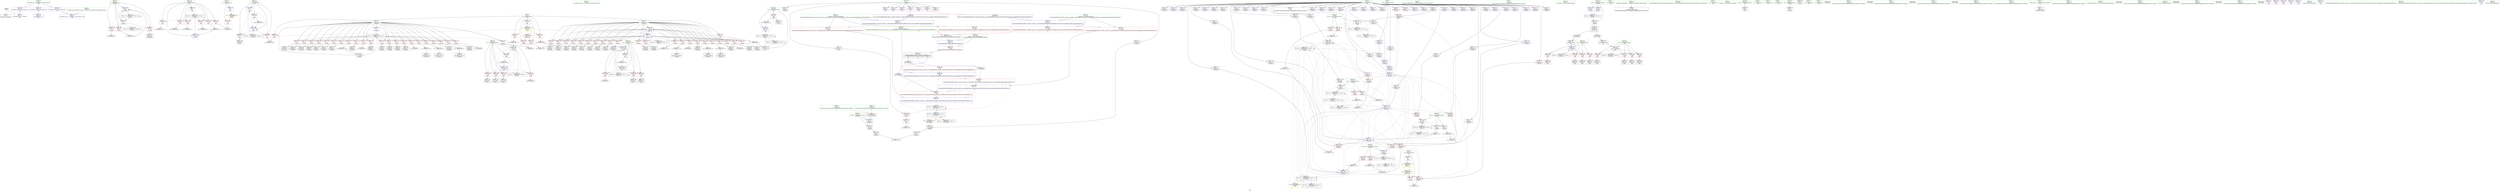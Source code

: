 digraph "SVFG" {
	label="SVFG";

	Node0x55e23f7bed30 [shape=record,color=grey,label="{NodeID: 0\nNullPtr}"];
	Node0x55e23f7bed30 -> Node0x55e23f7f1c10[style=solid];
	Node0x55e23f7bed30 -> Node0x55e23f801b20[style=solid];
	Node0x55e23f80c0c0 [shape=record,color=grey,label="{NodeID: 443\n306 = cmp(305, 307, )\n}"];
	Node0x55e23f7ffc20 [shape=record,color=red,label="{NodeID: 277\n505\<--355\n\<--xx\nmain\n}"];
	Node0x55e23f7ffc20 -> Node0x55e23f8099c0[style=solid];
	Node0x55e23f7f39e0 [shape=record,color=purple,label="{NodeID: 194\n560\<--34\nllvm.global_ctors_0\<--llvm.global_ctors\nGlob }"];
	Node0x55e23f7f39e0 -> Node0x55e23f801920[style=solid];
	Node0x55e23f7f0bd0 [shape=record,color=black,label="{NodeID: 111\n434\<--430\nidxprom21\<--\nmain\n}"];
	Node0x55e23f7eee10 [shape=record,color=green,label="{NodeID: 28\n39\<--40\n__cxx_global_var_init\<--__cxx_global_var_init_field_insensitive\n}"];
	Node0x55e23f8012e0 [shape=record,color=red,label="{NodeID: 305\n534\<--531\n\<--call\n_ZSt4swapIcENSt9enable_ifIXsr6__and_ISt6__not_ISt15__is_tuple_likeIT_EESt21is_move_constructibleIS3_ESt18is_move_assignableIS3_EEE5valueEvE4typeERS3_SC_\n}"];
	Node0x55e23f8012e0 -> Node0x55e23f803a30[style=solid];
	Node0x55e23f7f5130 [shape=record,color=red,label="{NodeID: 222\n243\<--71\n\<--i\n_Z5checkc\n}"];
	Node0x55e23f7f5130 -> Node0x55e23f7f3500[style=solid];
	Node0x55e23f7f6b50 [shape=record,color=purple,label="{NodeID: 139\n128\<--13\narrayidx14\<--dp\n_Z5checkc\n}"];
	Node0x55e23f7f16d0 [shape=record,color=green,label="{NodeID: 56\n522\<--523\n__a.addr\<--__a.addr_field_insensitive\n_ZSt4swapIcENSt9enable_ifIXsr6__and_ISt6__not_ISt15__is_tuple_likeIT_EESt21is_move_constructibleIS3_ESt18is_move_assignableIS3_EEE5valueEvE4typeERS3_SC_\n}"];
	Node0x55e23f7f16d0 -> Node0x55e23f800fa0[style=solid];
	Node0x55e23f7f16d0 -> Node0x55e23f801070[style=solid];
	Node0x55e23f7f16d0 -> Node0x55e23f803890[style=solid];
	Node0x55e23f809840 [shape=record,color=grey,label="{NodeID: 416\n327 = Binary(326, 125, )\n}"];
	Node0x55e23f809840 -> Node0x55e23f802ac0[style=solid];
	Node0x55e23f802ac0 [shape=record,color=blue,label="{NodeID: 333\n83\<--327\nk\<--inc\n_Z5checkc\n}"];
	Node0x55e23f802ac0 -> Node0x55e23f7fee50[style=dashed];
	Node0x55e23f802ac0 -> Node0x55e23f7fef20[style=dashed];
	Node0x55e23f802ac0 -> Node0x55e23f7feff0[style=dashed];
	Node0x55e23f802ac0 -> Node0x55e23f802ac0[style=dashed];
	Node0x55e23f802ac0 -> Node0x55e23f826db0[style=dashed];
	Node0x55e23f802ac0 -> Node0x55e23f82ccb0[style=dashed];
	Node0x55e23f7fe630 [shape=record,color=red,label="{NodeID: 250\n312\<--73\n\<--j\n_Z5checkc\n}"];
	Node0x55e23f7fe630 -> Node0x55e23f7f0550[style=solid];
	Node0x55e23f7f8210 [shape=record,color=purple,label="{NodeID: 167\n237\<--13\narrayidx83\<--dp\n_Z5checkc\n}"];
	Node0x55e23f7f2e80 [shape=record,color=black,label="{NodeID: 84\n191\<--190\nidxprom52\<--\n_Z5checkc\n}"];
	Node0x55e23f7c2eb0 [shape=record,color=green,label="{NodeID: 1\n7\<--1\n__dso_handle\<--dummyObj\nGlob }"];
	Node0x55e23f831020 [shape=record,color=yellow,style=double,label="{NodeID: 527\n26V_1 = ENCHI(MR_26V_0)\npts\{120000 \}\nFun[_Z5checkc]}"];
	Node0x55e23f831020 -> Node0x55e23f7ff0c0[style=dashed];
	Node0x55e23f80c240 [shape=record,color=grey,label="{NodeID: 444\n97 = cmp(95, 96, )\n}"];
	Node0x55e23f7ffcf0 [shape=record,color=red,label="{NodeID: 278\n511\<--355\n\<--xx\nmain\n}"];
	Node0x55e23f7ffcf0 -> Node0x55e23f8096c0[style=solid];
	Node0x55e23f7f3ae0 [shape=record,color=purple,label="{NodeID: 195\n561\<--34\nllvm.global_ctors_1\<--llvm.global_ctors\nGlob }"];
	Node0x55e23f7f3ae0 -> Node0x55e23f801a20[style=solid];
	Node0x55e23f7f0ca0 [shape=record,color=black,label="{NodeID: 112\n437\<--436\nidxprom23\<--\nmain\n}"];
	Node0x55e23f7eef10 [shape=record,color=green,label="{NodeID: 29\n43\<--44\n_ZNSt8ios_base4InitC1Ev\<--_ZNSt8ios_base4InitC1Ev_field_insensitive\n}"];
	Node0x55e23f8013b0 [shape=record,color=red,label="{NodeID: 306\n538\<--537\n\<--call1\n_ZSt4swapIcENSt9enable_ifIXsr6__and_ISt6__not_ISt15__is_tuple_likeIT_EESt21is_move_constructibleIS3_ESt18is_move_assignableIS3_EEE5valueEvE4typeERS3_SC_\n}"];
	Node0x55e23f8013b0 -> Node0x55e23f803b00[style=solid];
	Node0x55e23f7f5200 [shape=record,color=red,label="{NodeID: 223\n255\<--71\n\<--i\n_Z5checkc\n}"];
	Node0x55e23f7f5200 -> Node0x55e23f7f36a0[style=solid];
	Node0x55e23f7f6c20 [shape=record,color=purple,label="{NodeID: 140\n131\<--13\narrayidx16\<--dp\n_Z5checkc\n}"];
	Node0x55e23f7f17a0 [shape=record,color=green,label="{NodeID: 57\n524\<--525\n__b.addr\<--__b.addr_field_insensitive\n_ZSt4swapIcENSt9enable_ifIXsr6__and_ISt6__not_ISt15__is_tuple_likeIT_EESt21is_move_constructibleIS3_ESt18is_move_assignableIS3_EEE5valueEvE4typeERS3_SC_\n}"];
	Node0x55e23f7f17a0 -> Node0x55e23f801140[style=solid];
	Node0x55e23f7f17a0 -> Node0x55e23f801210[style=solid];
	Node0x55e23f7f17a0 -> Node0x55e23f803960[style=solid];
	Node0x55e23f8099c0 [shape=record,color=grey,label="{NodeID: 417\n506 = Binary(505, 125, )\n}"];
	Node0x55e23f802b90 [shape=record,color=blue,label="{NodeID: 334\n73\<--333\nj\<--inc141\n_Z5checkc\n}"];
	Node0x55e23f802b90 -> Node0x55e23f7f57b0[style=dashed];
	Node0x55e23f802b90 -> Node0x55e23f7fd6c0[style=dashed];
	Node0x55e23f802b90 -> Node0x55e23f7fd790[style=dashed];
	Node0x55e23f802b90 -> Node0x55e23f7fd860[style=dashed];
	Node0x55e23f802b90 -> Node0x55e23f7fd930[style=dashed];
	Node0x55e23f802b90 -> Node0x55e23f7fda00[style=dashed];
	Node0x55e23f802b90 -> Node0x55e23f7fdad0[style=dashed];
	Node0x55e23f802b90 -> Node0x55e23f7fdba0[style=dashed];
	Node0x55e23f802b90 -> Node0x55e23f7fdc70[style=dashed];
	Node0x55e23f802b90 -> Node0x55e23f7fdd40[style=dashed];
	Node0x55e23f802b90 -> Node0x55e23f7fde10[style=dashed];
	Node0x55e23f802b90 -> Node0x55e23f7fdee0[style=dashed];
	Node0x55e23f802b90 -> Node0x55e23f7fdfb0[style=dashed];
	Node0x55e23f802b90 -> Node0x55e23f7fe080[style=dashed];
	Node0x55e23f802b90 -> Node0x55e23f7fe150[style=dashed];
	Node0x55e23f802b90 -> Node0x55e23f7fe220[style=dashed];
	Node0x55e23f802b90 -> Node0x55e23f7fe2f0[style=dashed];
	Node0x55e23f802b90 -> Node0x55e23f7fe3c0[style=dashed];
	Node0x55e23f802b90 -> Node0x55e23f7fe490[style=dashed];
	Node0x55e23f802b90 -> Node0x55e23f7fe560[style=dashed];
	Node0x55e23f802b90 -> Node0x55e23f7fe630[style=dashed];
	Node0x55e23f802b90 -> Node0x55e23f7fe700[style=dashed];
	Node0x55e23f802b90 -> Node0x55e23f801e90[style=dashed];
	Node0x55e23f802b90 -> Node0x55e23f802b90[style=dashed];
	Node0x55e23f802b90 -> Node0x55e23f82b3b0[style=dashed];
	Node0x55e23f7fe700 [shape=record,color=red,label="{NodeID: 251\n332\<--73\n\<--j\n_Z5checkc\n}"];
	Node0x55e23f7fe700 -> Node0x55e23f7fb330[style=solid];
	Node0x55e23f7f82e0 [shape=record,color=purple,label="{NodeID: 168\n238\<--13\narrayidx84\<--dp\n_Z5checkc\n}"];
	Node0x55e23f7f82e0 -> Node0x55e23f7ff4d0[style=solid];
	Node0x55e23f7f2f50 [shape=record,color=black,label="{NodeID: 85\n195\<--194\nidxprom55\<--sub54\n_Z5checkc\n}"];
	Node0x55e23f7c3000 [shape=record,color=green,label="{NodeID: 2\n9\<--1\n\<--dummyObj\nCan only get source location for instruction, argument, global var or function.}"];
	Node0x55e23f80c3c0 [shape=record,color=grey,label="{NodeID: 445\n103 = cmp(101, 102, )\n}"];
	Node0x55e23f7ffdc0 [shape=record,color=red,label="{NodeID: 279\n384\<--357\n\<--i\nmain\n}"];
	Node0x55e23f7ffdc0 -> Node0x55e23f80cb40[style=solid];
	Node0x55e23f7f3be0 [shape=record,color=purple,label="{NodeID: 196\n562\<--34\nllvm.global_ctors_2\<--llvm.global_ctors\nGlob }"];
	Node0x55e23f7f3be0 -> Node0x55e23f801b20[style=solid];
	Node0x55e23f7f0d70 [shape=record,color=black,label="{NodeID: 113\n440\<--439\nidxprom25\<--\nmain\n}"];
	Node0x55e23f7ef010 [shape=record,color=green,label="{NodeID: 30\n49\<--50\n__cxa_atexit\<--__cxa_atexit_field_insensitive\n}"];
	Node0x55e23f801480 [shape=record,color=red,label="{NodeID: 307\n542\<--541\n\<--call2\n_ZSt4swapIcENSt9enable_ifIXsr6__and_ISt6__not_ISt15__is_tuple_likeIT_EESt21is_move_constructibleIS3_ESt18is_move_assignableIS3_EEE5valueEvE4typeERS3_SC_\n}"];
	Node0x55e23f801480 -> Node0x55e23f803bd0[style=solid];
	Node0x55e23f7f52d0 [shape=record,color=red,label="{NodeID: 224\n265\<--71\n\<--i\n_Z5checkc\n}"];
	Node0x55e23f7f52d0 -> Node0x55e23f80c9c0[style=solid];
	Node0x55e23f7f6cf0 [shape=record,color=purple,label="{NodeID: 141\n132\<--13\narrayidx17\<--dp\n_Z5checkc\n}"];
	Node0x55e23f7f6cf0 -> Node0x55e23f802030[style=solid];
	Node0x55e23f7f1870 [shape=record,color=green,label="{NodeID: 58\n526\<--527\n__tmp\<--__tmp_field_insensitive\n_ZSt4swapIcENSt9enable_ifIXsr6__and_ISt6__not_ISt15__is_tuple_likeIT_EESt21is_move_constructibleIS3_ESt18is_move_assignableIS3_EEE5valueEvE4typeERS3_SC_\n|{|<s1>16}}"];
	Node0x55e23f7f1870 -> Node0x55e23f803a30[style=solid];
	Node0x55e23f7f1870:s1 -> Node0x55e23f84f8d0[style=solid,color=red];
	Node0x55e23f82aeb0 [shape=record,color=black,label="{NodeID: 501\nMR_6V_3 = PHI(MR_6V_4, MR_6V_2, )\npts\{66 \}\n}"];
	Node0x55e23f82aeb0 -> Node0x55e23f7f4360[style=dashed];
	Node0x55e23f809b40 [shape=record,color=grey,label="{NodeID: 418\n242 = Binary(241, 125, )\n}"];
	Node0x55e23f809b40 -> Node0x55e23f80c6c0[style=solid];
	Node0x55e23f802c60 [shape=record,color=blue,label="{NodeID: 335\n71\<--338\ni\<--inc144\n_Z5checkc\n}"];
	Node0x55e23f802c60 -> Node0x55e23f8209b0[style=dashed];
	Node0x55e23f7fe7d0 [shape=record,color=red,label="{NodeID: 252\n163\<--75\n\<--prev\n_Z5checkc\n}"];
	Node0x55e23f7fe7d0 -> Node0x55e23f809540[style=solid];
	Node0x55e23f7f83b0 [shape=record,color=purple,label="{NodeID: 169\n245\<--13\narrayidx87\<--dp\n_Z5checkc\n}"];
	Node0x55e23f7f3020 [shape=record,color=black,label="{NodeID: 86\n203\<--202\nidxprom59\<--\n_Z5checkc\n}"];
	Node0x55e23f7c3090 [shape=record,color=green,label="{NodeID: 3\n20\<--1\n.str\<--dummyObj\nGlob }"];
	Node0x55e23f80c540 [shape=record,color=grey,label="{NodeID: 446\n115 = cmp(112, 114, )\n}"];
	Node0x55e23f7ffe90 [shape=record,color=red,label="{NodeID: 280\n388\<--357\n\<--i\nmain\n}"];
	Node0x55e23f7ffe90 -> Node0x55e23f7f07c0[style=solid];
	Node0x55e23f7f3ce0 [shape=record,color=red,label="{NodeID: 197\n377\<--8\n\<--T\nmain\n}"];
	Node0x55e23f7f3ce0 -> Node0x55e23f80ccc0[style=solid];
	Node0x55e23f7f0e40 [shape=record,color=black,label="{NodeID: 114\n458\<--456\nfrombool\<--call33\nmain\n}"];
	Node0x55e23f7f0e40 -> Node0x55e23f803620[style=solid];
	Node0x55e23f7ef110 [shape=record,color=green,label="{NodeID: 31\n48\<--54\n_ZNSt8ios_base4InitD1Ev\<--_ZNSt8ios_base4InitD1Ev_field_insensitive\n}"];
	Node0x55e23f7ef110 -> Node0x55e23f7f1ee0[style=solid];
	Node0x55e23f801550 [shape=record,color=red,label="{NodeID: 308\n554\<--551\n\<--__t.addr\n_ZSt4moveIRcEONSt16remove_referenceIT_E4typeEOS2_\n}"];
	Node0x55e23f801550 -> Node0x55e23f7f5f20[style=solid];
	Node0x55e23f7f53a0 [shape=record,color=red,label="{NodeID: 225\n268\<--71\n\<--i\n_Z5checkc\n}"];
	Node0x55e23f7f53a0 -> Node0x55e23f80aa40[style=solid];
	Node0x55e23f7f6dc0 [shape=record,color=purple,label="{NodeID: 142\n136\<--13\narrayidx19\<--dp\n_Z5checkc\n}"];
	Node0x55e23f7f1940 [shape=record,color=green,label="{NodeID: 59\n532\<--533\n_ZSt4moveIRcEONSt16remove_referenceIT_E4typeEOS2_\<--_ZSt4moveIRcEONSt16remove_referenceIT_E4typeEOS2__field_insensitive\n}"];
	Node0x55e23f82b3b0 [shape=record,color=black,label="{NodeID: 502\nMR_14V_6 = PHI(MR_14V_2, MR_14V_4, )\npts\{74 \}\n}"];
	Node0x55e23f809cc0 [shape=record,color=grey,label="{NodeID: 419\n495 = Binary(494, 125, )\n}"];
	Node0x55e23f802d30 [shape=record,color=blue,label="{NodeID: 336\n65\<--89\nretval\<--\n_Z5checkc\n}"];
	Node0x55e23f802d30 -> Node0x55e23f82aeb0[style=dashed];
	Node0x55e23f7fe8a0 [shape=record,color=red,label="{NodeID: 253\n175\<--75\n\<--prev\n_Z5checkc\n}"];
	Node0x55e23f7fe8a0 -> Node0x55e23f7fabb0[style=solid];
	Node0x55e23f7f8480 [shape=record,color=purple,label="{NodeID: 170\n248\<--13\narrayidx89\<--dp\n_Z5checkc\n}"];
	Node0x55e23f7f30f0 [shape=record,color=black,label="{NodeID: 87\n206\<--205\nidxprom61\<--\n_Z5checkc\n}"];
	Node0x55e23f7c2ac0 [shape=record,color=green,label="{NodeID: 4\n22\<--1\n.str.1\<--dummyObj\nGlob }"];
	Node0x55e23f80c6c0 [shape=record,color=grey,label="{NodeID: 447\n251 = cmp(242, 250, )\n}"];
	Node0x55e23f7fff60 [shape=record,color=red,label="{NodeID: 281\n395\<--357\n\<--i\nmain\n}"];
	Node0x55e23f7fff60 -> Node0x55e23f80a440[style=solid];
	Node0x55e23f7f3db0 [shape=record,color=red,label="{NodeID: 198\n96\<--16\n\<--N\n_Z5checkc\n}"];
	Node0x55e23f7f3db0 -> Node0x55e23f80c240[style=solid];
	Node0x55e23f7f0f10 [shape=record,color=black,label="{NodeID: 115\n462\<--460\nfrombool35\<--call34\nmain\n}"];
	Node0x55e23f7f0f10 -> Node0x55e23f8036f0[style=solid];
	Node0x55e23f7ef210 [shape=record,color=green,label="{NodeID: 32\n61\<--62\n_Z5checkc\<--_Z5checkc_field_insensitive\n}"];
	Node0x55e23f801620 [shape=record,color=blue,label="{NodeID: 309\n8\<--9\nT\<--\nGlob }"];
	Node0x55e23f801620 -> Node0x55e23f831590[style=dashed];
	Node0x55e23f7f5470 [shape=record,color=red,label="{NodeID: 226\n281\<--71\n\<--i\n_Z5checkc\n}"];
	Node0x55e23f7f5470 -> Node0x55e23f7f0140[style=solid];
	Node0x55e23f7f6e90 [shape=record,color=purple,label="{NodeID: 143\n139\<--13\narrayidx21\<--dp\n_Z5checkc\n}"];
	Node0x55e23f7f1a40 [shape=record,color=green,label="{NodeID: 60\n551\<--552\n__t.addr\<--__t.addr_field_insensitive\n_ZSt4moveIRcEONSt16remove_referenceIT_E4typeEOS2_\n}"];
	Node0x55e23f7f1a40 -> Node0x55e23f801550[style=solid];
	Node0x55e23f7f1a40 -> Node0x55e23f803ca0[style=solid];
	Node0x55e23f82b8b0 [shape=record,color=black,label="{NodeID: 503\nMR_16V_7 = PHI(MR_16V_2, MR_16V_5, )\npts\{76 \}\n}"];
	Node0x55e23f809e40 [shape=record,color=grey,label="{NodeID: 420\n154 = Binary(153, 125, )\n}"];
	Node0x55e23f809e40 -> Node0x55e23f7f29a0[style=solid];
	Node0x55e23f802e00 [shape=record,color=blue,label="{NodeID: 337\n353\<--9\nretval\<--\nmain\n}"];
	Node0x55e23f7fe970 [shape=record,color=red,label="{NodeID: 254\n200\<--77\n\<--prev51\n_Z5checkc\n}"];
	Node0x55e23f7fe970 -> Node0x55e23f809400[style=solid];
	Node0x55e23f7f8550 [shape=record,color=purple,label="{NodeID: 171\n249\<--13\narrayidx90\<--dp\n_Z5checkc\n}"];
	Node0x55e23f7f8550 -> Node0x55e23f7ff5a0[style=solid];
	Node0x55e23f7f31c0 [shape=record,color=black,label="{NodeID: 88\n215\<--214\nidxprom67\<--\n_Z5checkc\n}"];
	Node0x55e23f7c2b50 [shape=record,color=green,label="{NodeID: 5\n24\<--1\n.str.2\<--dummyObj\nGlob }"];
	Node0x55e23f80c840 [shape=record,color=grey,label="{NodeID: 448\n151 = cmp(150, 9, )\n}"];
	Node0x55e23f800030 [shape=record,color=red,label="{NodeID: 282\n403\<--359\n\<--row\nmain\n}"];
	Node0x55e23f800030 -> Node0x55e23f80b4c0[style=solid];
	Node0x55e23f7f3e80 [shape=record,color=red,label="{NodeID: 199\n102\<--16\n\<--N\n_Z5checkc\n}"];
	Node0x55e23f7f3e80 -> Node0x55e23f80c3c0[style=solid];
	Node0x55e23f7f58a0 [shape=record,color=black,label="{NodeID: 116\n465\<--464\ntobool\<--\nmain\n}"];
	Node0x55e23f7ef310 [shape=record,color=green,label="{NodeID: 33\n65\<--66\nretval\<--retval_field_insensitive\n_Z5checkc\n}"];
	Node0x55e23f7ef310 -> Node0x55e23f7f4360[style=solid];
	Node0x55e23f7ef310 -> Node0x55e23f8029f0[style=solid];
	Node0x55e23f7ef310 -> Node0x55e23f802d30[style=solid];
	Node0x55e23f801720 [shape=record,color=blue,label="{NodeID: 310\n16\<--9\nN\<--\nGlob }"];
	Node0x55e23f801720 -> Node0x55e23f8316a0[style=dashed];
	Node0x55e23f7f5540 [shape=record,color=red,label="{NodeID: 227\n293\<--71\n\<--i\n_Z5checkc\n}"];
	Node0x55e23f7f5540 -> Node0x55e23f7f02e0[style=solid];
	Node0x55e23f7f6f60 [shape=record,color=purple,label="{NodeID: 144\n140\<--13\narrayidx22\<--dp\n_Z5checkc\n}"];
	Node0x55e23f7f6f60 -> Node0x55e23f802100[style=solid];
	Node0x55e23f7f1b10 [shape=record,color=green,label="{NodeID: 61\n36\<--556\n_GLOBAL__sub_I_momtchil_0_0.cpp\<--_GLOBAL__sub_I_momtchil_0_0.cpp_field_insensitive\n}"];
	Node0x55e23f7f1b10 -> Node0x55e23f801a20[style=solid];
	Node0x55e23f82bdb0 [shape=record,color=black,label="{NodeID: 504\nMR_18V_7 = PHI(MR_18V_2, MR_18V_5, )\npts\{78 \}\n}"];
	Node0x55e23f809fc0 [shape=record,color=grey,label="{NodeID: 421\n254 = Binary(253, 125, )\n}"];
	Node0x55e23f809fc0 -> Node0x55e23f8026b0[style=solid];
	Node0x55e23f802ed0 [shape=record,color=blue,label="{NodeID: 338\n355\<--9\nxx\<--\nmain\n}"];
	Node0x55e23f802ed0 -> Node0x55e23f81bfb0[style=dashed];
	Node0x55e23f7fea40 [shape=record,color=red,label="{NodeID: 255\n212\<--77\n\<--prev51\n_Z5checkc\n}"];
	Node0x55e23f7fea40 -> Node0x55e23f80a2c0[style=solid];
	Node0x55e23f7f8620 [shape=record,color=purple,label="{NodeID: 172\n257\<--13\narrayidx95\<--dp\n_Z5checkc\n}"];
	Node0x55e23f7f3290 [shape=record,color=black,label="{NodeID: 89\n218\<--217\nidxprom69\<--\n_Z5checkc\n}"];
	Node0x55e23f7c2ca0 [shape=record,color=green,label="{NodeID: 6\n26\<--1\n.str.3\<--dummyObj\nGlob }"];
	Node0x55e23f80c9c0 [shape=record,color=grey,label="{NodeID: 449\n266 = cmp(265, 9, )\n}"];
	Node0x55e23f800100 [shape=record,color=red,label="{NodeID: 283\n416\<--359\n\<--row\nmain\n}"];
	Node0x55e23f800100 -> Node0x55e23f7f0890[style=solid];
	Node0x55e23f7f3f50 [shape=record,color=red,label="{NodeID: 200\n385\<--16\n\<--N\nmain\n}"];
	Node0x55e23f7f3f50 -> Node0x55e23f80cb40[style=solid];
	Node0x55e23f7f5970 [shape=record,color=black,label="{NodeID: 117\n468\<--467\ntobool36\<--\nmain\n}"];
	Node0x55e23f7ef3e0 [shape=record,color=green,label="{NodeID: 34\n67\<--68\ncol.addr\<--col.addr_field_insensitive\n_Z5checkc\n}"];
	Node0x55e23f7ef3e0 -> Node0x55e23f7f4430[style=solid];
	Node0x55e23f7ef3e0 -> Node0x55e23f801c20[style=solid];
	Node0x55e23f801820 [shape=record,color=blue,label="{NodeID: 311\n18\<--9\nK\<--\nGlob }"];
	Node0x55e23f801820 -> Node0x55e23f831780[style=dashed];
	Node0x55e23f7f5610 [shape=record,color=red,label="{NodeID: 228\n309\<--71\n\<--i\n_Z5checkc\n}"];
	Node0x55e23f7f5610 -> Node0x55e23f7f0480[style=solid];
	Node0x55e23f7f7030 [shape=record,color=purple,label="{NodeID: 145\n144\<--13\narrayidx24\<--dp\n_Z5checkc\n}"];
	Node0x55e23f7f1c10 [shape=record,color=black,label="{NodeID: 62\n2\<--3\ndummyVal\<--dummyVal\n}"];
	Node0x55e23f82c2b0 [shape=record,color=black,label="{NodeID: 505\nMR_20V_7 = PHI(MR_20V_2, MR_20V_5, )\npts\{80 \}\n}"];
	Node0x55e23f80a140 [shape=record,color=grey,label="{NodeID: 422\n484 = Binary(483, 125, )\n}"];
	Node0x55e23f802fa0 [shape=record,color=blue,label="{NodeID: 339\n357\<--9\ni\<--\nmain\n}"];
	Node0x55e23f802fa0 -> Node0x55e23f7ffdc0[style=dashed];
	Node0x55e23f802fa0 -> Node0x55e23f7ffe90[style=dashed];
	Node0x55e23f802fa0 -> Node0x55e23f7fff60[style=dashed];
	Node0x55e23f802fa0 -> Node0x55e23f803070[style=dashed];
	Node0x55e23f802fa0 -> Node0x55e23f81c4b0[style=dashed];
	Node0x55e23f7feb10 [shape=record,color=red,label="{NodeID: 256\n241\<--79\n\<--prev77\n_Z5checkc\n}"];
	Node0x55e23f7feb10 -> Node0x55e23f809b40[style=solid];
	Node0x55e23f7f86f0 [shape=record,color=purple,label="{NodeID: 173\n260\<--13\narrayidx97\<--dp\n_Z5checkc\n}"];
	Node0x55e23f7f3360 [shape=record,color=black,label="{NodeID: 90\n232\<--231\nidxprom79\<--sub78\n_Z5checkc\n}"];
	Node0x55e23f7c2d30 [shape=record,color=green,label="{NodeID: 7\n28\<--1\n.str.4\<--dummyObj\nGlob }"];
	Node0x55e23f831590 [shape=record,color=yellow,style=double,label="{NodeID: 533\n30V_1 = ENCHI(MR_30V_0)\npts\{10 \}\nFun[main]}"];
	Node0x55e23f831590 -> Node0x55e23f7f3ce0[style=dashed];
	Node0x55e23f80cb40 [shape=record,color=grey,label="{NodeID: 450\n386 = cmp(384, 385, )\n}"];
	Node0x55e23f8001d0 [shape=record,color=red,label="{NodeID: 284\n427\<--359\n\<--row\nmain\n}"];
	Node0x55e23f8001d0 -> Node0x55e23f7f0b00[style=solid];
	Node0x55e23f7f4020 [shape=record,color=red,label="{NodeID: 201\n399\<--16\n\<--N\nmain\n}"];
	Node0x55e23f7f4020 -> Node0x55e23f80a5c0[style=solid];
	Node0x55e23f7f5a40 [shape=record,color=black,label="{NodeID: 118\n478\<--477\ntobool40\<--\nmain\n}"];
	Node0x55e23f7ef4b0 [shape=record,color=green,label="{NodeID: 35\n69\<--70\nred\<--red_field_insensitive\n_Z5checkc\n}"];
	Node0x55e23f7ef4b0 -> Node0x55e23f801cf0[style=solid];
	Node0x55e23f801920 [shape=record,color=blue,label="{NodeID: 312\n560\<--35\nllvm.global_ctors_0\<--\nGlob }"];
	Node0x55e23f7f56e0 [shape=record,color=red,label="{NodeID: 229\n337\<--71\n\<--i\n_Z5checkc\n}"];
	Node0x55e23f7f56e0 -> Node0x55e23f80aec0[style=solid];
	Node0x55e23f7f7100 [shape=record,color=purple,label="{NodeID: 146\n147\<--13\narrayidx26\<--dp\n_Z5checkc\n}"];
	Node0x55e23f7f1d10 [shape=record,color=black,label="{NodeID: 63\n352\<--9\nmain_ret\<--\nmain\n}"];
	Node0x55e23f8353c0 [shape=record,color=yellow,style=double,label="{NodeID: 589\n28V_3 = CSCHI(MR_28V_2)\npts\{150000 \}\nCS[]|{<s0>9|<s1>9}}"];
	Node0x55e23f8353c0:s0 -> Node0x55e23f8272b0[style=dashed,color=red];
	Node0x55e23f8353c0:s1 -> Node0x55e23f82d1b0[style=dashed,color=red];
	Node0x55e23f82c7b0 [shape=record,color=black,label="{NodeID: 506\nMR_22V_7 = PHI(MR_22V_2, MR_22V_5, )\npts\{82 \}\n}"];
	Node0x55e23f80a2c0 [shape=record,color=grey,label="{NodeID: 423\n213 = Binary(212, 125, )\n}"];
	Node0x55e23f80a2c0 -> Node0x55e23f802510[style=solid];
	Node0x55e23f803070 [shape=record,color=blue,label="{NodeID: 340\n357\<--396\ni\<--inc\nmain\n}"];
	Node0x55e23f803070 -> Node0x55e23f7ffdc0[style=dashed];
	Node0x55e23f803070 -> Node0x55e23f7ffe90[style=dashed];
	Node0x55e23f803070 -> Node0x55e23f7fff60[style=dashed];
	Node0x55e23f803070 -> Node0x55e23f803070[style=dashed];
	Node0x55e23f803070 -> Node0x55e23f81c4b0[style=dashed];
	Node0x55e23f7febe0 [shape=record,color=red,label="{NodeID: 257\n253\<--79\n\<--prev77\n_Z5checkc\n}"];
	Node0x55e23f7febe0 -> Node0x55e23f809fc0[style=solid];
	Node0x55e23f7f87c0 [shape=record,color=purple,label="{NodeID: 174\n261\<--13\narrayidx98\<--dp\n_Z5checkc\n}"];
	Node0x55e23f7f87c0 -> Node0x55e23f8026b0[style=solid];
	Node0x55e23f7f3430 [shape=record,color=black,label="{NodeID: 91\n236\<--235\nidxprom82\<--sub81\n_Z5checkc\n}"];
	Node0x55e23f7c2dc0 [shape=record,color=green,label="{NodeID: 8\n30\<--1\n.str.5\<--dummyObj\nGlob }"];
	Node0x55e23f8316a0 [shape=record,color=yellow,style=double,label="{NodeID: 534\n2V_1 = ENCHI(MR_2V_0)\npts\{17 \}\nFun[main]|{|<s4>8|<s5>9}}"];
	Node0x55e23f8316a0 -> Node0x55e23f7f3f50[style=dashed];
	Node0x55e23f8316a0 -> Node0x55e23f7f4020[style=dashed];
	Node0x55e23f8316a0 -> Node0x55e23f7f40f0[style=dashed];
	Node0x55e23f8316a0 -> Node0x55e23f7f41c0[style=dashed];
	Node0x55e23f8316a0:s4 -> Node0x55e23f577430[style=dashed,color=red];
	Node0x55e23f8316a0:s5 -> Node0x55e23f577430[style=dashed,color=red];
	Node0x55e23f80ccc0 [shape=record,color=grey,label="{NodeID: 451\n378 = cmp(376, 377, )\n}"];
	Node0x55e23f8002a0 [shape=record,color=red,label="{NodeID: 285\n436\<--359\n\<--row\nmain\n}"];
	Node0x55e23f8002a0 -> Node0x55e23f7f0ca0[style=solid];
	Node0x55e23f7f40f0 [shape=record,color=red,label="{NodeID: 202\n406\<--16\n\<--N\nmain\n}"];
	Node0x55e23f7f40f0 -> Node0x55e23f80b340[style=solid];
	Node0x55e23f7f5b10 [shape=record,color=black,label="{NodeID: 119\n481\<--480\ntobool42\<--\nmain\n}"];
	Node0x55e23f7ef580 [shape=record,color=green,label="{NodeID: 36\n71\<--72\ni\<--i_field_insensitive\n_Z5checkc\n}"];
	Node0x55e23f7ef580 -> Node0x55e23f7f4500[style=solid];
	Node0x55e23f7ef580 -> Node0x55e23f7f45d0[style=solid];
	Node0x55e23f7ef580 -> Node0x55e23f7f46a0[style=solid];
	Node0x55e23f7ef580 -> Node0x55e23f7f4770[style=solid];
	Node0x55e23f7ef580 -> Node0x55e23f7f4840[style=solid];
	Node0x55e23f7ef580 -> Node0x55e23f7f4910[style=solid];
	Node0x55e23f7ef580 -> Node0x55e23f7f49e0[style=solid];
	Node0x55e23f7ef580 -> Node0x55e23f7f4ab0[style=solid];
	Node0x55e23f7ef580 -> Node0x55e23f7f4b80[style=solid];
	Node0x55e23f7ef580 -> Node0x55e23f7f4c50[style=solid];
	Node0x55e23f7ef580 -> Node0x55e23f7f4d20[style=solid];
	Node0x55e23f7ef580 -> Node0x55e23f7f4df0[style=solid];
	Node0x55e23f7ef580 -> Node0x55e23f7f4ec0[style=solid];
	Node0x55e23f7ef580 -> Node0x55e23f7f4f90[style=solid];
	Node0x55e23f7ef580 -> Node0x55e23f7f5060[style=solid];
	Node0x55e23f7ef580 -> Node0x55e23f7f5130[style=solid];
	Node0x55e23f7ef580 -> Node0x55e23f7f5200[style=solid];
	Node0x55e23f7ef580 -> Node0x55e23f7f52d0[style=solid];
	Node0x55e23f7ef580 -> Node0x55e23f7f53a0[style=solid];
	Node0x55e23f7ef580 -> Node0x55e23f7f5470[style=solid];
	Node0x55e23f7ef580 -> Node0x55e23f7f5540[style=solid];
	Node0x55e23f7ef580 -> Node0x55e23f7f5610[style=solid];
	Node0x55e23f7ef580 -> Node0x55e23f7f56e0[style=solid];
	Node0x55e23f7ef580 -> Node0x55e23f801dc0[style=solid];
	Node0x55e23f7ef580 -> Node0x55e23f802c60[style=solid];
	Node0x55e23f801a20 [shape=record,color=blue,label="{NodeID: 313\n561\<--36\nllvm.global_ctors_1\<--_GLOBAL__sub_I_momtchil_0_0.cpp\nGlob }"];
	Node0x55e23f7f57b0 [shape=record,color=red,label="{NodeID: 230\n101\<--73\n\<--j\n_Z5checkc\n}"];
	Node0x55e23f7f57b0 -> Node0x55e23f80c3c0[style=solid];
	Node0x55e23f7f71d0 [shape=record,color=purple,label="{NodeID: 147\n148\<--13\narrayidx27\<--dp\n_Z5checkc\n}"];
	Node0x55e23f7f71d0 -> Node0x55e23f8021d0[style=solid];
	Node0x55e23f7f1de0 [shape=record,color=black,label="{NodeID: 64\n14\<--13\n\<--dp\nCan only get source location for instruction, argument, global var or function.}"];
	Node0x55e23f82ccb0 [shape=record,color=black,label="{NodeID: 507\nMR_24V_8 = PHI(MR_24V_2, MR_24V_5, )\npts\{84 \}\n}"];
	Node0x55e23f80a440 [shape=record,color=grey,label="{NodeID: 424\n396 = Binary(395, 125, )\n}"];
	Node0x55e23f80a440 -> Node0x55e23f803070[style=solid];
	Node0x55e23f803140 [shape=record,color=blue,label="{NodeID: 341\n359\<--400\nrow\<--sub\nmain\n}"];
	Node0x55e23f803140 -> Node0x55e23f800030[style=dashed];
	Node0x55e23f803140 -> Node0x55e23f800100[style=dashed];
	Node0x55e23f803140 -> Node0x55e23f8001d0[style=dashed];
	Node0x55e23f803140 -> Node0x55e23f8002a0[style=dashed];
	Node0x55e23f803140 -> Node0x55e23f800370[style=dashed];
	Node0x55e23f803140 -> Node0x55e23f803550[style=dashed];
	Node0x55e23f803140 -> Node0x55e23f81c9b0[style=dashed];
	Node0x55e23f7fecb0 [shape=record,color=red,label="{NodeID: 258\n279\<--81\n\<--prev103\n_Z5checkc\n}"];
	Node0x55e23f7fecb0 -> Node0x55e23f80a740[style=solid];
	Node0x55e23f7f8890 [shape=record,color=purple,label="{NodeID: 175\n271\<--13\narrayidx106\<--dp\n_Z5checkc\n}"];
	Node0x55e23f7f3500 [shape=record,color=black,label="{NodeID: 92\n244\<--243\nidxprom86\<--\n_Z5checkc\n}"];
	Node0x55e23f7bea30 [shape=record,color=green,label="{NodeID: 9\n32\<--1\n.str.6\<--dummyObj\nGlob }"];
	Node0x55e23f831780 [shape=record,color=yellow,style=double,label="{NodeID: 535\n4V_1 = ENCHI(MR_4V_0)\npts\{19 \}\nFun[main]|{<s0>8|<s1>9}}"];
	Node0x55e23f831780:s0 -> Node0x55e23f5e5c10[style=dashed,color=red];
	Node0x55e23f831780:s1 -> Node0x55e23f5e5c10[style=dashed,color=red];
	Node0x55e23f80ce40 [shape=record,color=grey,label="{NodeID: 452\n424 = cmp(423, 425, )\n}"];
	Node0x55e23f800370 [shape=record,color=red,label="{NodeID: 286\n452\<--359\n\<--row\nmain\n}"];
	Node0x55e23f800370 -> Node0x55e23f7faeb0[style=solid];
	Node0x55e23f7f41c0 [shape=record,color=red,label="{NodeID: 203\n409\<--16\n\<--N\nmain\n}"];
	Node0x55e23f7f41c0 -> Node0x55e23f80b1c0[style=solid];
	Node0x55e23f7f5be0 [shape=record,color=black,label="{NodeID: 120\n489\<--488\ntobool47\<--\nmain\n}"];
	Node0x55e23f7ef650 [shape=record,color=green,label="{NodeID: 37\n73\<--74\nj\<--j_field_insensitive\n_Z5checkc\n}"];
	Node0x55e23f7ef650 -> Node0x55e23f7f57b0[style=solid];
	Node0x55e23f7ef650 -> Node0x55e23f7fd6c0[style=solid];
	Node0x55e23f7ef650 -> Node0x55e23f7fd790[style=solid];
	Node0x55e23f7ef650 -> Node0x55e23f7fd860[style=solid];
	Node0x55e23f7ef650 -> Node0x55e23f7fd930[style=solid];
	Node0x55e23f7ef650 -> Node0x55e23f7fda00[style=solid];
	Node0x55e23f7ef650 -> Node0x55e23f7fdad0[style=solid];
	Node0x55e23f7ef650 -> Node0x55e23f7fdba0[style=solid];
	Node0x55e23f7ef650 -> Node0x55e23f7fdc70[style=solid];
	Node0x55e23f7ef650 -> Node0x55e23f7fdd40[style=solid];
	Node0x55e23f7ef650 -> Node0x55e23f7fde10[style=solid];
	Node0x55e23f7ef650 -> Node0x55e23f7fdee0[style=solid];
	Node0x55e23f7ef650 -> Node0x55e23f7fdfb0[style=solid];
	Node0x55e23f7ef650 -> Node0x55e23f7fe080[style=solid];
	Node0x55e23f7ef650 -> Node0x55e23f7fe150[style=solid];
	Node0x55e23f7ef650 -> Node0x55e23f7fe220[style=solid];
	Node0x55e23f7ef650 -> Node0x55e23f7fe2f0[style=solid];
	Node0x55e23f7ef650 -> Node0x55e23f7fe3c0[style=solid];
	Node0x55e23f7ef650 -> Node0x55e23f7fe490[style=solid];
	Node0x55e23f7ef650 -> Node0x55e23f7fe560[style=solid];
	Node0x55e23f7ef650 -> Node0x55e23f7fe630[style=solid];
	Node0x55e23f7ef650 -> Node0x55e23f7fe700[style=solid];
	Node0x55e23f7ef650 -> Node0x55e23f801e90[style=solid];
	Node0x55e23f7ef650 -> Node0x55e23f802b90[style=solid];
	Node0x55e23f801b20 [shape=record,color=blue, style = dotted,label="{NodeID: 314\n562\<--3\nllvm.global_ctors_2\<--dummyVal\nGlob }"];
	Node0x55e23f7fd6c0 [shape=record,color=red,label="{NodeID: 231\n108\<--73\n\<--j\n_Z5checkc\n}"];
	Node0x55e23f7fd6c0 -> Node0x55e23f7f20b0[style=solid];
	Node0x55e23f7f72a0 [shape=record,color=purple,label="{NodeID: 148\n156\<--13\narrayidx31\<--dp\n_Z5checkc\n}"];
	Node0x55e23f7f1ee0 [shape=record,color=black,label="{NodeID: 65\n47\<--48\n\<--_ZNSt8ios_base4InitD1Ev\nCan only get source location for instruction, argument, global var or function.}"];
	Node0x55e23f84d2b0 [shape=record,color=black,label="{NodeID: 591\n46 = PHI()\n}"];
	Node0x55e23f82d1b0 [shape=record,color=black,label="{NodeID: 508\nMR_28V_21 = PHI(MR_28V_2, MR_28V_19, )\npts\{150000 \}\n|{<s0>8|<s1>9}}"];
	Node0x55e23f82d1b0:s0 -> Node0x55e23f8353c0[style=dashed,color=blue];
	Node0x55e23f82d1b0:s1 -> Node0x55e23f81ebb0[style=dashed,color=blue];
	Node0x55e23f80a5c0 [shape=record,color=grey,label="{NodeID: 425\n400 = Binary(399, 125, )\n}"];
	Node0x55e23f80a5c0 -> Node0x55e23f803140[style=solid];
	Node0x55e23f803210 [shape=record,color=blue,label="{NodeID: 342\n361\<--407\nncol\<--sub9\nmain\n}"];
	Node0x55e23f803210 -> Node0x55e23f8277b0[style=dashed];
	Node0x55e23f7fed80 [shape=record,color=red,label="{NodeID: 259\n291\<--81\n\<--prev103\n_Z5checkc\n}"];
	Node0x55e23f7fed80 -> Node0x55e23f7fb030[style=solid];
	Node0x55e23f7f8960 [shape=record,color=purple,label="{NodeID: 176\n275\<--13\narrayidx109\<--dp\n_Z5checkc\n}"];
	Node0x55e23f7f35d0 [shape=record,color=black,label="{NodeID: 93\n247\<--246\nidxprom88\<--\n_Z5checkc\n}"];
	Node0x55e23f7beb00 [shape=record,color=green,label="{NodeID: 10\n35\<--1\n\<--dummyObj\nCan only get source location for instruction, argument, global var or function.}"];
	Node0x55e23f80cfc0 [shape=record,color=grey,label="{NodeID: 453\n414 = cmp(413, 9, )\n}"];
	Node0x55e23f800440 [shape=record,color=red,label="{NodeID: 287\n430\<--361\n\<--ncol\nmain\n}"];
	Node0x55e23f800440 -> Node0x55e23f7f0bd0[style=solid];
	Node0x55e23f800440 -> Node0x55e23f80b040[style=solid];
	Node0x55e23f7f4290 [shape=record,color=red,label="{NodeID: 204\n319\<--18\n\<--K\n_Z5checkc\n}"];
	Node0x55e23f7f4290 -> Node0x55e23f80bdc0[style=solid];
	Node0x55e23f7f5cb0 [shape=record,color=black,label="{NodeID: 121\n492\<--491\ntobool49\<--\nmain\n}"];
	Node0x55e23f7ef720 [shape=record,color=green,label="{NodeID: 38\n75\<--76\nprev\<--prev_field_insensitive\n_Z5checkc\n}"];
	Node0x55e23f7ef720 -> Node0x55e23f7fe7d0[style=solid];
	Node0x55e23f7ef720 -> Node0x55e23f7fe8a0[style=solid];
	Node0x55e23f7ef720 -> Node0x55e23f8022a0[style=solid];
	Node0x55e23f801c20 [shape=record,color=blue,label="{NodeID: 315\n67\<--64\ncol.addr\<--col\n_Z5checkc\n}"];
	Node0x55e23f801c20 -> Node0x55e23f7f4430[style=dashed];
	Node0x55e23f7fd790 [shape=record,color=red,label="{NodeID: 232\n120\<--73\n\<--j\n_Z5checkc\n}"];
	Node0x55e23f7fd790 -> Node0x55e23f7f23f0[style=solid];
	Node0x55e23f7f7370 [shape=record,color=purple,label="{NodeID: 149\n159\<--13\narrayidx33\<--dp\n_Z5checkc\n}"];
	Node0x55e23f7f1fe0 [shape=record,color=black,label="{NodeID: 66\n106\<--105\nidxprom\<--\n_Z5checkc\n}"];
	Node0x55e23f84d1e0 [shape=record,color=black,label="{NodeID: 592\n371 = PHI()\n}"];
	Node0x55e23f80a740 [shape=record,color=grey,label="{NodeID: 426\n280 = Binary(279, 125, )\n}"];
	Node0x55e23f80a740 -> Node0x55e23f80b640[style=solid];
	Node0x55e23f8032e0 [shape=record,color=blue,label="{NodeID: 343\n363\<--410\ncol\<--sub10\nmain\n}"];
	Node0x55e23f8032e0 -> Node0x55e23f800510[style=dashed];
	Node0x55e23f8032e0 -> Node0x55e23f8005e0[style=dashed];
	Node0x55e23f8032e0 -> Node0x55e23f8006b0[style=dashed];
	Node0x55e23f8032e0 -> Node0x55e23f800780[style=dashed];
	Node0x55e23f8032e0 -> Node0x55e23f8032e0[style=dashed];
	Node0x55e23f8032e0 -> Node0x55e23f803480[style=dashed];
	Node0x55e23f8032e0 -> Node0x55e23f81d3b0[style=dashed];
	Node0x55e23f7fee50 [shape=record,color=red,label="{NodeID: 260\n305\<--83\n\<--k\n_Z5checkc\n}"];
	Node0x55e23f7fee50 -> Node0x55e23f80c0c0[style=solid];
	Node0x55e23f7f8a30 [shape=record,color=purple,label="{NodeID: 177\n276\<--13\narrayidx110\<--dp\n_Z5checkc\n}"];
	Node0x55e23f7f8a30 -> Node0x55e23f7ff670[style=solid];
	Node0x55e23f7f36a0 [shape=record,color=black,label="{NodeID: 94\n256\<--255\nidxprom94\<--\n_Z5checkc\n}"];
	Node0x55e23f7ee0f0 [shape=record,color=green,label="{NodeID: 11\n87\<--1\n\<--dummyObj\nCan only get source location for instruction, argument, global var or function.}"];
	Node0x55e23f81bfb0 [shape=record,color=black,label="{NodeID: 454\nMR_36V_3 = PHI(MR_36V_4, MR_36V_2, )\npts\{356 \}\n}"];
	Node0x55e23f81bfb0 -> Node0x55e23f7ff8e0[style=dashed];
	Node0x55e23f81bfb0 -> Node0x55e23f7ff9b0[style=dashed];
	Node0x55e23f81bfb0 -> Node0x55e23f7ffa80[style=dashed];
	Node0x55e23f81bfb0 -> Node0x55e23f7ffb50[style=dashed];
	Node0x55e23f81bfb0 -> Node0x55e23f7ffc20[style=dashed];
	Node0x55e23f81bfb0 -> Node0x55e23f7ffcf0[style=dashed];
	Node0x55e23f81bfb0 -> Node0x55e23f8037c0[style=dashed];
	Node0x55e23f800510 [shape=record,color=red,label="{NodeID: 288\n413\<--363\n\<--col\nmain\n}"];
	Node0x55e23f800510 -> Node0x55e23f80cfc0[style=solid];
	Node0x55e23f7f4360 [shape=record,color=red,label="{NodeID: 205\n343\<--65\n\<--retval\n_Z5checkc\n}"];
	Node0x55e23f7f4360 -> Node0x55e23f7f06f0[style=solid];
	Node0x55e23f7f5d80 [shape=record,color=black,label="{NodeID: 122\n500\<--499\ntobool54\<--\nmain\n}"];
	Node0x55e23f7ef7f0 [shape=record,color=green,label="{NodeID: 39\n77\<--78\nprev51\<--prev51_field_insensitive\n_Z5checkc\n}"];
	Node0x55e23f7ef7f0 -> Node0x55e23f7fe970[style=solid];
	Node0x55e23f7ef7f0 -> Node0x55e23f7fea40[style=solid];
	Node0x55e23f7ef7f0 -> Node0x55e23f802440[style=solid];
	Node0x55e23f824fb0 [shape=record,color=black,label="{NodeID: 482\nMR_26V_3 = PHI(MR_26V_4, MR_26V_2, )\npts\{120000 \}\n|{|<s2>8|<s3>9}}"];
	Node0x55e23f824fb0 -> Node0x55e23f81eac0[style=dashed];
	Node0x55e23f824fb0 -> Node0x55e23f8281b0[style=dashed];
	Node0x55e23f824fb0:s2 -> Node0x55e23f831020[style=dashed,color=red];
	Node0x55e23f824fb0:s3 -> Node0x55e23f831020[style=dashed,color=red];
	Node0x55e23f801cf0 [shape=record,color=blue,label="{NodeID: 316\n69\<--87\nred\<--\n_Z5checkc\n}"];
	Node0x55e23f7fd860 [shape=record,color=red,label="{NodeID: 233\n129\<--73\n\<--j\n_Z5checkc\n}"];
	Node0x55e23f7fd860 -> Node0x55e23f7f2590[style=solid];
	Node0x55e23f7f7440 [shape=record,color=purple,label="{NodeID: 150\n160\<--13\narrayidx34\<--dp\n_Z5checkc\n}"];
	Node0x55e23f7f7440 -> Node0x55e23f7ff190[style=solid];
	Node0x55e23f7f20b0 [shape=record,color=black,label="{NodeID: 67\n109\<--108\nidxprom4\<--\n_Z5checkc\n}"];
	Node0x55e23f84c6e0 [shape=record,color=black,label="{NodeID: 593\n381 = PHI()\n}"];
	Node0x55e23f80a8c0 [shape=record,color=grey,label="{NodeID: 427\n273 = Binary(272, 125, )\n}"];
	Node0x55e23f80a8c0 -> Node0x55e23f7f0070[style=solid];
	Node0x55e23f8033b0 [shape=record,color=blue,label="{NodeID: 344\n361\<--431\nncol\<--dec\nmain\n}"];
	Node0x55e23f8033b0 -> Node0x55e23f8277b0[style=dashed];
	Node0x55e23f7fef20 [shape=record,color=red,label="{NodeID: 261\n315\<--83\n\<--k\n_Z5checkc\n}"];
	Node0x55e23f7fef20 -> Node0x55e23f7f0620[style=solid];
	Node0x55e23f7f8b00 [shape=record,color=purple,label="{NodeID: 178\n283\<--13\narrayidx113\<--dp\n_Z5checkc\n}"];
	Node0x55e23f7f3770 [shape=record,color=black,label="{NodeID: 95\n259\<--258\nidxprom96\<--\n_Z5checkc\n}"];
	Node0x55e23f7ee180 [shape=record,color=green,label="{NodeID: 12\n88\<--1\n\<--dummyObj\nCan only get source location for instruction, argument, global var or function.}"];
	Node0x55e23f81c4b0 [shape=record,color=black,label="{NodeID: 455\nMR_38V_2 = PHI(MR_38V_4, MR_38V_1, )\npts\{358 \}\n}"];
	Node0x55e23f81c4b0 -> Node0x55e23f802fa0[style=dashed];
	Node0x55e23f8005e0 [shape=record,color=red,label="{NodeID: 289\n419\<--363\n\<--col\nmain\n}"];
	Node0x55e23f8005e0 -> Node0x55e23f7f0960[style=solid];
	Node0x55e23f7f4430 [shape=record,color=red,label="{NodeID: 206\n113\<--67\n\<--col.addr\n_Z5checkc\n}"];
	Node0x55e23f7f4430 -> Node0x55e23f7f2250[style=solid];
	Node0x55e23f7f5e50 [shape=record,color=black,label="{NodeID: 123\n503\<--502\ntobool56\<--\nmain\n}"];
	Node0x55e23f7ef8c0 [shape=record,color=green,label="{NodeID: 40\n79\<--80\nprev77\<--prev77_field_insensitive\n_Z5checkc\n}"];
	Node0x55e23f7ef8c0 -> Node0x55e23f7feb10[style=solid];
	Node0x55e23f7ef8c0 -> Node0x55e23f7febe0[style=solid];
	Node0x55e23f7ef8c0 -> Node0x55e23f8025e0[style=solid];
	Node0x55e23f801dc0 [shape=record,color=blue,label="{NodeID: 317\n71\<--9\ni\<--\n_Z5checkc\n}"];
	Node0x55e23f801dc0 -> Node0x55e23f8209b0[style=dashed];
	Node0x55e23f7fd930 [shape=record,color=red,label="{NodeID: 234\n137\<--73\n\<--j\n_Z5checkc\n}"];
	Node0x55e23f7fd930 -> Node0x55e23f7f2730[style=solid];
	Node0x55e23f7f7510 [shape=record,color=purple,label="{NodeID: 151\n167\<--13\narrayidx36\<--dp\n_Z5checkc\n}"];
	Node0x55e23f7f2180 [shape=record,color=black,label="{NodeID: 68\n112\<--111\nconv\<--\n_Z5checkc\n}"];
	Node0x55e23f7f2180 -> Node0x55e23f80c540[style=solid];
	Node0x55e23f84c7e0 [shape=record,color=black,label="{NodeID: 594\n393 = PHI()\n}"];
	Node0x55e23f80aa40 [shape=record,color=grey,label="{NodeID: 428\n269 = Binary(268, 125, )\n}"];
	Node0x55e23f80aa40 -> Node0x55e23f7effa0[style=solid];
	Node0x55e23f803480 [shape=record,color=blue,label="{NodeID: 345\n363\<--448\ncol\<--dec28\nmain\n}"];
	Node0x55e23f803480 -> Node0x55e23f800510[style=dashed];
	Node0x55e23f803480 -> Node0x55e23f8005e0[style=dashed];
	Node0x55e23f803480 -> Node0x55e23f8006b0[style=dashed];
	Node0x55e23f803480 -> Node0x55e23f800780[style=dashed];
	Node0x55e23f803480 -> Node0x55e23f8032e0[style=dashed];
	Node0x55e23f803480 -> Node0x55e23f803480[style=dashed];
	Node0x55e23f803480 -> Node0x55e23f81d3b0[style=dashed];
	Node0x55e23f7feff0 [shape=record,color=red,label="{NodeID: 262\n326\<--83\n\<--k\n_Z5checkc\n}"];
	Node0x55e23f7feff0 -> Node0x55e23f809840[style=solid];
	Node0x55e23f7f8bd0 [shape=record,color=purple,label="{NodeID: 179\n286\<--13\narrayidx115\<--dp\n_Z5checkc\n}"];
	Node0x55e23f7effa0 [shape=record,color=black,label="{NodeID: 96\n270\<--269\nidxprom105\<--sub104\n_Z5checkc\n}"];
	Node0x55e23f7ee210 [shape=record,color=green,label="{NodeID: 13\n89\<--1\n\<--dummyObj\nCan only get source location for instruction, argument, global var or function.}"];
	Node0x55e23f81c9b0 [shape=record,color=black,label="{NodeID: 456\nMR_40V_2 = PHI(MR_40V_4, MR_40V_1, )\npts\{360 \}\n}"];
	Node0x55e23f81c9b0 -> Node0x55e23f803140[style=dashed];
	Node0x55e23f8006b0 [shape=record,color=red,label="{NodeID: 290\n439\<--363\n\<--col\nmain\n}"];
	Node0x55e23f8006b0 -> Node0x55e23f7f0d70[style=solid];
	Node0x55e23f7f4500 [shape=record,color=red,label="{NodeID: 207\n95\<--71\n\<--i\n_Z5checkc\n}"];
	Node0x55e23f7f4500 -> Node0x55e23f80c240[style=solid];
	Node0x55e23f7f5f20 [shape=record,color=black,label="{NodeID: 124\n549\<--554\n_ZSt4moveIRcEONSt16remove_referenceIT_E4typeEOS2__ret\<--\n_ZSt4moveIRcEONSt16remove_referenceIT_E4typeEOS2_\n|{<s0>14|<s1>15|<s2>16}}"];
	Node0x55e23f7f5f20:s0 -> Node0x55e23f84f020[style=solid,color=blue];
	Node0x55e23f7f5f20:s1 -> Node0x55e23f84f220[style=solid,color=blue];
	Node0x55e23f7f5f20:s2 -> Node0x55e23f84f360[style=solid,color=blue];
	Node0x55e23f7ef990 [shape=record,color=green,label="{NodeID: 41\n81\<--82\nprev103\<--prev103_field_insensitive\n_Z5checkc\n}"];
	Node0x55e23f7ef990 -> Node0x55e23f7fecb0[style=solid];
	Node0x55e23f7ef990 -> Node0x55e23f7fed80[style=solid];
	Node0x55e23f7ef990 -> Node0x55e23f802780[style=solid];
	Node0x55e23f801e90 [shape=record,color=blue,label="{NodeID: 318\n73\<--9\nj\<--\n_Z5checkc\n}"];
	Node0x55e23f801e90 -> Node0x55e23f7f57b0[style=dashed];
	Node0x55e23f801e90 -> Node0x55e23f7fd6c0[style=dashed];
	Node0x55e23f801e90 -> Node0x55e23f7fd790[style=dashed];
	Node0x55e23f801e90 -> Node0x55e23f7fd860[style=dashed];
	Node0x55e23f801e90 -> Node0x55e23f7fd930[style=dashed];
	Node0x55e23f801e90 -> Node0x55e23f7fda00[style=dashed];
	Node0x55e23f801e90 -> Node0x55e23f7fdad0[style=dashed];
	Node0x55e23f801e90 -> Node0x55e23f7fdba0[style=dashed];
	Node0x55e23f801e90 -> Node0x55e23f7fdc70[style=dashed];
	Node0x55e23f801e90 -> Node0x55e23f7fdd40[style=dashed];
	Node0x55e23f801e90 -> Node0x55e23f7fde10[style=dashed];
	Node0x55e23f801e90 -> Node0x55e23f7fdee0[style=dashed];
	Node0x55e23f801e90 -> Node0x55e23f7fdfb0[style=dashed];
	Node0x55e23f801e90 -> Node0x55e23f7fe080[style=dashed];
	Node0x55e23f801e90 -> Node0x55e23f7fe150[style=dashed];
	Node0x55e23f801e90 -> Node0x55e23f7fe220[style=dashed];
	Node0x55e23f801e90 -> Node0x55e23f7fe2f0[style=dashed];
	Node0x55e23f801e90 -> Node0x55e23f7fe3c0[style=dashed];
	Node0x55e23f801e90 -> Node0x55e23f7fe490[style=dashed];
	Node0x55e23f801e90 -> Node0x55e23f7fe560[style=dashed];
	Node0x55e23f801e90 -> Node0x55e23f7fe630[style=dashed];
	Node0x55e23f801e90 -> Node0x55e23f7fe700[style=dashed];
	Node0x55e23f801e90 -> Node0x55e23f801e90[style=dashed];
	Node0x55e23f801e90 -> Node0x55e23f802b90[style=dashed];
	Node0x55e23f801e90 -> Node0x55e23f82b3b0[style=dashed];
	Node0x55e23f7fda00 [shape=record,color=red,label="{NodeID: 235\n145\<--73\n\<--j\n_Z5checkc\n}"];
	Node0x55e23f7fda00 -> Node0x55e23f7f28d0[style=solid];
	Node0x55e23f7f75e0 [shape=record,color=purple,label="{NodeID: 152\n170\<--13\narrayidx38\<--dp\n_Z5checkc\n}"];
	Node0x55e23f7f2250 [shape=record,color=black,label="{NodeID: 69\n114\<--113\nconv6\<--\n_Z5checkc\n}"];
	Node0x55e23f7f2250 -> Node0x55e23f80c540[style=solid];
	Node0x55e23f84eab0 [shape=record,color=black,label="{NodeID: 595\n456 = PHI(63, )\n}"];
	Node0x55e23f84eab0 -> Node0x55e23f7f0e40[style=solid];
	Node0x55e23f80abc0 [shape=record,color=grey,label="{NodeID: 429\n231 = Binary(230, 125, )\n}"];
	Node0x55e23f80abc0 -> Node0x55e23f7f3360[style=solid];
	Node0x55e23f803550 [shape=record,color=blue,label="{NodeID: 346\n359\<--453\nrow\<--dec31\nmain\n}"];
	Node0x55e23f803550 -> Node0x55e23f800030[style=dashed];
	Node0x55e23f803550 -> Node0x55e23f800100[style=dashed];
	Node0x55e23f803550 -> Node0x55e23f8001d0[style=dashed];
	Node0x55e23f803550 -> Node0x55e23f8002a0[style=dashed];
	Node0x55e23f803550 -> Node0x55e23f800370[style=dashed];
	Node0x55e23f803550 -> Node0x55e23f803550[style=dashed];
	Node0x55e23f803550 -> Node0x55e23f81c9b0[style=dashed];
	Node0x55e23f7ff0c0 [shape=record,color=red,label="{NodeID: 263\n111\<--110\n\<--arrayidx5\n_Z5checkc\n}"];
	Node0x55e23f7ff0c0 -> Node0x55e23f7f2180[style=solid];
	Node0x55e23f7f8ca0 [shape=record,color=purple,label="{NodeID: 180\n287\<--13\narrayidx116\<--dp\n_Z5checkc\n}"];
	Node0x55e23f7f8ca0 -> Node0x55e23f7ff740[style=solid];
	Node0x55e23f7f0070 [shape=record,color=black,label="{NodeID: 97\n274\<--273\nidxprom108\<--add107\n_Z5checkc\n}"];
	Node0x55e23f7ee2a0 [shape=record,color=green,label="{NodeID: 14\n125\<--1\n\<--dummyObj\nCan only get source location for instruction, argument, global var or function.}"];
	Node0x55e23f81ceb0 [shape=record,color=black,label="{NodeID: 457\nMR_42V_2 = PHI(MR_42V_3, MR_42V_1, )\npts\{362 \}\n}"];
	Node0x55e23f81ceb0 -> Node0x55e23f803210[style=dashed];
	Node0x55e23f81ceb0 -> Node0x55e23f81ceb0[style=dashed];
	Node0x55e23f800780 [shape=record,color=red,label="{NodeID: 291\n447\<--363\n\<--col\nmain\n}"];
	Node0x55e23f800780 -> Node0x55e23f7fb4b0[style=solid];
	Node0x55e23f7f45d0 [shape=record,color=red,label="{NodeID: 208\n105\<--71\n\<--i\n_Z5checkc\n}"];
	Node0x55e23f7f45d0 -> Node0x55e23f7f1fe0[style=solid];
	Node0x55e23f7f5ff0 [shape=record,color=purple,label="{NodeID: 125\n45\<--4\n\<--_ZStL8__ioinit\n__cxx_global_var_init\n}"];
	Node0x55e23f7efa60 [shape=record,color=green,label="{NodeID: 42\n83\<--84\nk\<--k_field_insensitive\n_Z5checkc\n}"];
	Node0x55e23f7efa60 -> Node0x55e23f7fee50[style=solid];
	Node0x55e23f7efa60 -> Node0x55e23f7fef20[style=solid];
	Node0x55e23f7efa60 -> Node0x55e23f7feff0[style=solid];
	Node0x55e23f7efa60 -> Node0x55e23f802920[style=solid];
	Node0x55e23f7efa60 -> Node0x55e23f802ac0[style=solid];
	Node0x55e23f825eb0 [shape=record,color=black,label="{NodeID: 485\nMR_18V_3 = PHI(MR_18V_6, MR_18V_2, )\npts\{78 \}\n}"];
	Node0x55e23f825eb0 -> Node0x55e23f802440[style=dashed];
	Node0x55e23f825eb0 -> Node0x55e23f825eb0[style=dashed];
	Node0x55e23f825eb0 -> Node0x55e23f82bdb0[style=dashed];
	Node0x55e23f801f60 [shape=record,color=blue,label="{NodeID: 319\n123\<--125\narrayidx12\<--\n_Z5checkc\n}"];
	Node0x55e23f801f60 -> Node0x55e23f802030[style=dashed];
	Node0x55e23f7fdad0 [shape=record,color=red,label="{NodeID: 236\n157\<--73\n\<--j\n_Z5checkc\n}"];
	Node0x55e23f7fdad0 -> Node0x55e23f7f2a70[style=solid];
	Node0x55e23f7f76b0 [shape=record,color=purple,label="{NodeID: 153\n171\<--13\narrayidx39\<--dp\n_Z5checkc\n}"];
	Node0x55e23f7f76b0 -> Node0x55e23f7ff260[style=solid];
	Node0x55e23f7f2320 [shape=record,color=black,label="{NodeID: 70\n118\<--117\nidxprom8\<--\n_Z5checkc\n}"];
	Node0x55e23f84ebe0 [shape=record,color=black,label="{NodeID: 596\n460 = PHI(63, )\n}"];
	Node0x55e23f84ebe0 -> Node0x55e23f7f0f10[style=solid];
	Node0x55e23f80ad40 [shape=record,color=grey,label="{NodeID: 430\n235 = Binary(234, 125, )\n}"];
	Node0x55e23f80ad40 -> Node0x55e23f7f3430[style=solid];
	Node0x55e23f803620 [shape=record,color=blue,label="{NodeID: 347\n365\<--458\nred\<--frombool\nmain\n}"];
	Node0x55e23f803620 -> Node0x55e23f800850[style=dashed];
	Node0x55e23f803620 -> Node0x55e23f800920[style=dashed];
	Node0x55e23f803620 -> Node0x55e23f8009f0[style=dashed];
	Node0x55e23f803620 -> Node0x55e23f800ac0[style=dashed];
	Node0x55e23f803620 -> Node0x55e23f81d8b0[style=dashed];
	Node0x55e23f7ff190 [shape=record,color=red,label="{NodeID: 264\n161\<--160\n\<--arrayidx34\n_Z5checkc\n}"];
	Node0x55e23f7ff190 -> Node0x55e23f8022a0[style=solid];
	Node0x55e23f7f8d70 [shape=record,color=purple,label="{NodeID: 181\n295\<--13\narrayidx121\<--dp\n_Z5checkc\n}"];
	Node0x55e23f7f0140 [shape=record,color=black,label="{NodeID: 98\n282\<--281\nidxprom112\<--\n_Z5checkc\n}"];
	Node0x55e23f7ee330 [shape=record,color=green,label="{NodeID: 15\n307\<--1\n\<--dummyObj\nCan only get source location for instruction, argument, global var or function.}"];
	Node0x55e23f81d3b0 [shape=record,color=black,label="{NodeID: 458\nMR_44V_2 = PHI(MR_44V_3, MR_44V_1, )\npts\{364 \}\n}"];
	Node0x55e23f81d3b0 -> Node0x55e23f8032e0[style=dashed];
	Node0x55e23f81d3b0 -> Node0x55e23f81d3b0[style=dashed];
	Node0x55e23f800850 [shape=record,color=red,label="{NodeID: 292\n464\<--365\n\<--red\nmain\n}"];
	Node0x55e23f800850 -> Node0x55e23f7f58a0[style=solid];
	Node0x55e23f7f46a0 [shape=record,color=red,label="{NodeID: 209\n117\<--71\n\<--i\n_Z5checkc\n}"];
	Node0x55e23f7f46a0 -> Node0x55e23f7f2320[style=solid];
	Node0x55e23f7f60c0 [shape=record,color=purple,label="{NodeID: 126\n107\<--11\narrayidx\<--a\n_Z5checkc\n}"];
	Node0x55e23f7efb30 [shape=record,color=green,label="{NodeID: 43\n90\<--91\nllvm.memset.p0i8.i64\<--llvm.memset.p0i8.i64_field_insensitive\n}"];
	Node0x55e23f8263b0 [shape=record,color=black,label="{NodeID: 486\nMR_20V_3 = PHI(MR_20V_6, MR_20V_2, )\npts\{80 \}\n}"];
	Node0x55e23f8263b0 -> Node0x55e23f8025e0[style=dashed];
	Node0x55e23f8263b0 -> Node0x55e23f8263b0[style=dashed];
	Node0x55e23f8263b0 -> Node0x55e23f82c2b0[style=dashed];
	Node0x55e23f802030 [shape=record,color=blue,label="{NodeID: 320\n132\<--125\narrayidx17\<--\n_Z5checkc\n}"];
	Node0x55e23f802030 -> Node0x55e23f802100[style=dashed];
	Node0x55e23f7fdba0 [shape=record,color=red,label="{NodeID: 237\n168\<--73\n\<--j\n_Z5checkc\n}"];
	Node0x55e23f7fdba0 -> Node0x55e23f7f2c10[style=solid];
	Node0x55e23f7f7780 [shape=record,color=purple,label="{NodeID: 154\n179\<--13\narrayidx44\<--dp\n_Z5checkc\n}"];
	Node0x55e23f7f23f0 [shape=record,color=black,label="{NodeID: 71\n121\<--120\nidxprom10\<--\n_Z5checkc\n}"];
	Node0x55e23f84ece0 [shape=record,color=black,label="{NodeID: 597\n473 = PHI()\n}"];
	Node0x55e23f80aec0 [shape=record,color=grey,label="{NodeID: 431\n338 = Binary(337, 125, )\n}"];
	Node0x55e23f80aec0 -> Node0x55e23f802c60[style=solid];
	Node0x55e23f8036f0 [shape=record,color=blue,label="{NodeID: 348\n367\<--462\nblue\<--frombool35\nmain\n}"];
	Node0x55e23f8036f0 -> Node0x55e23f800b90[style=dashed];
	Node0x55e23f8036f0 -> Node0x55e23f800c60[style=dashed];
	Node0x55e23f8036f0 -> Node0x55e23f800d30[style=dashed];
	Node0x55e23f8036f0 -> Node0x55e23f800e00[style=dashed];
	Node0x55e23f8036f0 -> Node0x55e23f81ddb0[style=dashed];
	Node0x55e23f7ff260 [shape=record,color=red,label="{NodeID: 265\n172\<--171\n\<--arrayidx39\n_Z5checkc\n}"];
	Node0x55e23f7ff260 -> Node0x55e23f80b7c0[style=solid];
	Node0x55e23f7f8e40 [shape=record,color=purple,label="{NodeID: 182\n298\<--13\narrayidx123\<--dp\n_Z5checkc\n}"];
	Node0x55e23f7f0210 [shape=record,color=black,label="{NodeID: 99\n285\<--284\nidxprom114\<--\n_Z5checkc\n}"];
	Node0x55e23f7ee3c0 [shape=record,color=green,label="{NodeID: 16\n323\<--1\n\<--dummyObj\nCan only get source location for instruction, argument, global var or function.}"];
	Node0x55e23f81d8b0 [shape=record,color=black,label="{NodeID: 459\nMR_46V_2 = PHI(MR_46V_3, MR_46V_1, )\npts\{366 \}\n}"];
	Node0x55e23f81d8b0 -> Node0x55e23f803620[style=dashed];
	Node0x55e23f800920 [shape=record,color=red,label="{NodeID: 293\n477\<--365\n\<--red\nmain\n}"];
	Node0x55e23f800920 -> Node0x55e23f7f5a40[style=solid];
	Node0x55e23f7f4770 [shape=record,color=red,label="{NodeID: 210\n126\<--71\n\<--i\n_Z5checkc\n}"];
	Node0x55e23f7f4770 -> Node0x55e23f7f24c0[style=solid];
	Node0x55e23f7f6190 [shape=record,color=purple,label="{NodeID: 127\n110\<--11\narrayidx5\<--a\n_Z5checkc\n}"];
	Node0x55e23f7f6190 -> Node0x55e23f7ff0c0[style=solid];
	Node0x55e23f7efc30 [shape=record,color=green,label="{NodeID: 44\n350\<--351\nmain\<--main_field_insensitive\n}"];
	Node0x55e23f8268b0 [shape=record,color=black,label="{NodeID: 487\nMR_22V_3 = PHI(MR_22V_6, MR_22V_2, )\npts\{82 \}\n}"];
	Node0x55e23f8268b0 -> Node0x55e23f802780[style=dashed];
	Node0x55e23f8268b0 -> Node0x55e23f8268b0[style=dashed];
	Node0x55e23f8268b0 -> Node0x55e23f82c7b0[style=dashed];
	Node0x55e23f802100 [shape=record,color=blue,label="{NodeID: 321\n140\<--125\narrayidx22\<--\n_Z5checkc\n}"];
	Node0x55e23f802100 -> Node0x55e23f8021d0[style=dashed];
	Node0x55e23f7fdc70 [shape=record,color=red,label="{NodeID: 238\n180\<--73\n\<--j\n_Z5checkc\n}"];
	Node0x55e23f7fdc70 -> Node0x55e23f7f2db0[style=solid];
	Node0x55e23f7f7850 [shape=record,color=purple,label="{NodeID: 155\n182\<--13\narrayidx46\<--dp\n_Z5checkc\n}"];
	Node0x55e23f7f24c0 [shape=record,color=black,label="{NodeID: 72\n127\<--126\nidxprom13\<--\n_Z5checkc\n}"];
	Node0x55e23f84edb0 [shape=record,color=black,label="{NodeID: 598\n486 = PHI()\n}"];
	Node0x55e23f577430 [shape=record,color=yellow,style=double,label="{NodeID: 515\n2V_1 = ENCHI(MR_2V_0)\npts\{17 \}\nFun[_Z5checkc]}"];
	Node0x55e23f577430 -> Node0x55e23f7f3db0[style=dashed];
	Node0x55e23f577430 -> Node0x55e23f7f3e80[style=dashed];
	Node0x55e23f80b040 [shape=record,color=grey,label="{NodeID: 432\n431 = Binary(430, 432, )\n}"];
	Node0x55e23f80b040 -> Node0x55e23f8033b0[style=solid];
	Node0x55e23f8037c0 [shape=record,color=blue,label="{NodeID: 349\n355\<--512\nxx\<--inc62\nmain\n}"];
	Node0x55e23f8037c0 -> Node0x55e23f81bfb0[style=dashed];
	Node0x55e23f7ff330 [shape=record,color=red,label="{NodeID: 266\n198\<--197\n\<--arrayidx57\n_Z5checkc\n}"];
	Node0x55e23f7ff330 -> Node0x55e23f802440[style=solid];
	Node0x55e23f7f8f10 [shape=record,color=purple,label="{NodeID: 183\n299\<--13\narrayidx124\<--dp\n_Z5checkc\n}"];
	Node0x55e23f7f8f10 -> Node0x55e23f802850[style=solid];
	Node0x55e23f7f02e0 [shape=record,color=black,label="{NodeID: 100\n294\<--293\nidxprom120\<--\n_Z5checkc\n}"];
	Node0x55e23f7ee450 [shape=record,color=green,label="{NodeID: 17\n425\<--1\n\<--dummyObj\nCan only get source location for instruction, argument, global var or function.}"];
	Node0x55e23f81ddb0 [shape=record,color=black,label="{NodeID: 460\nMR_48V_2 = PHI(MR_48V_3, MR_48V_1, )\npts\{368 \}\n}"];
	Node0x55e23f81ddb0 -> Node0x55e23f8036f0[style=dashed];
	Node0x55e23f8009f0 [shape=record,color=red,label="{NodeID: 294\n488\<--365\n\<--red\nmain\n}"];
	Node0x55e23f8009f0 -> Node0x55e23f7f5be0[style=solid];
	Node0x55e23f7f4840 [shape=record,color=red,label="{NodeID: 211\n134\<--71\n\<--i\n_Z5checkc\n}"];
	Node0x55e23f7f4840 -> Node0x55e23f7f2660[style=solid];
	Node0x55e23f7f6260 [shape=record,color=purple,label="{NodeID: 128\n390\<--11\narrayidx\<--a\nmain\n}"];
	Node0x55e23f7efd30 [shape=record,color=green,label="{NodeID: 45\n353\<--354\nretval\<--retval_field_insensitive\nmain\n}"];
	Node0x55e23f7efd30 -> Node0x55e23f802e00[style=solid];
	Node0x55e23f826db0 [shape=record,color=black,label="{NodeID: 488\nMR_24V_3 = PHI(MR_24V_7, MR_24V_2, )\npts\{84 \}\n}"];
	Node0x55e23f826db0 -> Node0x55e23f802920[style=dashed];
	Node0x55e23f826db0 -> Node0x55e23f826db0[style=dashed];
	Node0x55e23f826db0 -> Node0x55e23f82ccb0[style=dashed];
	Node0x55e23f8021d0 [shape=record,color=blue,label="{NodeID: 322\n148\<--125\narrayidx27\<--\n_Z5checkc\n}"];
	Node0x55e23f8021d0 -> Node0x55e23f7ff190[style=dashed];
	Node0x55e23f8021d0 -> Node0x55e23f7ff260[style=dashed];
	Node0x55e23f8021d0 -> Node0x55e23f7ff330[style=dashed];
	Node0x55e23f8021d0 -> Node0x55e23f7ff400[style=dashed];
	Node0x55e23f8021d0 -> Node0x55e23f7ff4d0[style=dashed];
	Node0x55e23f8021d0 -> Node0x55e23f7ff5a0[style=dashed];
	Node0x55e23f8021d0 -> Node0x55e23f7ff670[style=dashed];
	Node0x55e23f8021d0 -> Node0x55e23f7ff740[style=dashed];
	Node0x55e23f8021d0 -> Node0x55e23f7ff810[style=dashed];
	Node0x55e23f8021d0 -> Node0x55e23f802370[style=dashed];
	Node0x55e23f8021d0 -> Node0x55e23f802510[style=dashed];
	Node0x55e23f8021d0 -> Node0x55e23f8026b0[style=dashed];
	Node0x55e23f8021d0 -> Node0x55e23f802850[style=dashed];
	Node0x55e23f8021d0 -> Node0x55e23f8272b0[style=dashed];
	Node0x55e23f8021d0 -> Node0x55e23f82d1b0[style=dashed];
	Node0x55e23f7fdd40 [shape=record,color=red,label="{NodeID: 239\n187\<--73\n\<--j\n_Z5checkc\n}"];
	Node0x55e23f7fdd40 -> Node0x55e23f80bc40[style=solid];
	Node0x55e23f7f7920 [shape=record,color=purple,label="{NodeID: 156\n183\<--13\narrayidx47\<--dp\n_Z5checkc\n}"];
	Node0x55e23f7f7920 -> Node0x55e23f802370[style=solid];
	Node0x55e23f7f2590 [shape=record,color=black,label="{NodeID: 73\n130\<--129\nidxprom15\<--\n_Z5checkc\n}"];
	Node0x55e23f84ee80 [shape=record,color=black,label="{NodeID: 599\n497 = PHI()\n}"];
	Node0x55e23f5e5c10 [shape=record,color=yellow,style=double,label="{NodeID: 516\n4V_1 = ENCHI(MR_4V_0)\npts\{19 \}\nFun[_Z5checkc]}"];
	Node0x55e23f5e5c10 -> Node0x55e23f7f4290[style=dashed];
	Node0x55e23f80b1c0 [shape=record,color=grey,label="{NodeID: 433\n410 = Binary(409, 125, )\n}"];
	Node0x55e23f80b1c0 -> Node0x55e23f8032e0[style=solid];
	Node0x55e23f803890 [shape=record,color=blue,label="{NodeID: 350\n522\<--520\n__a.addr\<--__a\n_ZSt4swapIcENSt9enable_ifIXsr6__and_ISt6__not_ISt15__is_tuple_likeIT_EESt21is_move_constructibleIS3_ESt18is_move_assignableIS3_EEE5valueEvE4typeERS3_SC_\n}"];
	Node0x55e23f803890 -> Node0x55e23f800fa0[style=dashed];
	Node0x55e23f803890 -> Node0x55e23f801070[style=dashed];
	Node0x55e23f7ff400 [shape=record,color=red,label="{NodeID: 267\n209\<--208\n\<--arrayidx63\n_Z5checkc\n}"];
	Node0x55e23f7ff400 -> Node0x55e23f80b940[style=solid];
	Node0x55e23f7f8fe0 [shape=record,color=purple,label="{NodeID: 184\n311\<--13\narrayidx131\<--dp\n_Z5checkc\n}"];
	Node0x55e23f7f03b0 [shape=record,color=black,label="{NodeID: 101\n297\<--296\nidxprom122\<--\n_Z5checkc\n}"];
	Node0x55e23f7ee4e0 [shape=record,color=green,label="{NodeID: 18\n432\<--1\n\<--dummyObj\nCan only get source location for instruction, argument, global var or function.}"];
	Node0x55e23f81eac0 [shape=record,color=black,label="{NodeID: 461\nMR_26V_2 = PHI(MR_26V_3, MR_26V_1, )\npts\{120000 \}\n}"];
	Node0x55e23f81eac0 -> Node0x55e23f824fb0[style=dashed];
	Node0x55e23f800ac0 [shape=record,color=red,label="{NodeID: 295\n499\<--365\n\<--red\nmain\n}"];
	Node0x55e23f800ac0 -> Node0x55e23f7f5d80[style=solid];
	Node0x55e23f7f4910 [shape=record,color=red,label="{NodeID: 212\n142\<--71\n\<--i\n_Z5checkc\n}"];
	Node0x55e23f7f4910 -> Node0x55e23f7f2800[style=solid];
	Node0x55e23f7f6330 [shape=record,color=purple,label="{NodeID: 129\n391\<--11\narraydecay\<--a\nmain\n}"];
	Node0x55e23f7efe00 [shape=record,color=green,label="{NodeID: 46\n355\<--356\nxx\<--xx_field_insensitive\nmain\n}"];
	Node0x55e23f7efe00 -> Node0x55e23f7ff8e0[style=solid];
	Node0x55e23f7efe00 -> Node0x55e23f7ff9b0[style=solid];
	Node0x55e23f7efe00 -> Node0x55e23f7ffa80[style=solid];
	Node0x55e23f7efe00 -> Node0x55e23f7ffb50[style=solid];
	Node0x55e23f7efe00 -> Node0x55e23f7ffc20[style=solid];
	Node0x55e23f7efe00 -> Node0x55e23f7ffcf0[style=solid];
	Node0x55e23f7efe00 -> Node0x55e23f802ed0[style=solid];
	Node0x55e23f7efe00 -> Node0x55e23f8037c0[style=solid];
	Node0x55e23f8272b0 [shape=record,color=black,label="{NodeID: 489\nMR_28V_3 = PHI(MR_28V_20, MR_28V_2, )\npts\{150000 \}\n}"];
	Node0x55e23f8272b0 -> Node0x55e23f801f60[style=dashed];
	Node0x55e23f8272b0 -> Node0x55e23f8272b0[style=dashed];
	Node0x55e23f8272b0 -> Node0x55e23f82d1b0[style=dashed];
	Node0x55e23f7fabb0 [shape=record,color=grey,label="{NodeID: 406\n176 = Binary(175, 125, )\n}"];
	Node0x55e23f7fabb0 -> Node0x55e23f802370[style=solid];
	Node0x55e23f8022a0 [shape=record,color=blue,label="{NodeID: 323\n75\<--161\nprev\<--\n_Z5checkc\n}"];
	Node0x55e23f8022a0 -> Node0x55e23f7fe7d0[style=dashed];
	Node0x55e23f8022a0 -> Node0x55e23f7fe8a0[style=dashed];
	Node0x55e23f8022a0 -> Node0x55e23f8286b0[style=dashed];
	Node0x55e23f8022a0 -> Node0x55e23f82b8b0[style=dashed];
	Node0x55e23f7fde10 [shape=record,color=red,label="{NodeID: 240\n193\<--73\n\<--j\n_Z5checkc\n}"];
	Node0x55e23f7fde10 -> Node0x55e23f7fb1b0[style=solid];
	Node0x55e23f7f79f0 [shape=record,color=purple,label="{NodeID: 157\n192\<--13\narrayidx53\<--dp\n_Z5checkc\n}"];
	Node0x55e23f7f2660 [shape=record,color=black,label="{NodeID: 74\n135\<--134\nidxprom18\<--\n_Z5checkc\n}"];
	Node0x55e23f84ef50 [shape=record,color=black,label="{NodeID: 600\n508 = PHI()\n}"];
	Node0x55e23f80b340 [shape=record,color=grey,label="{NodeID: 434\n407 = Binary(406, 125, )\n}"];
	Node0x55e23f80b340 -> Node0x55e23f803210[style=solid];
	Node0x55e23f803960 [shape=record,color=blue,label="{NodeID: 351\n524\<--521\n__b.addr\<--__b\n_ZSt4swapIcENSt9enable_ifIXsr6__and_ISt6__not_ISt15__is_tuple_likeIT_EESt21is_move_constructibleIS3_ESt18is_move_assignableIS3_EEE5valueEvE4typeERS3_SC_\n}"];
	Node0x55e23f803960 -> Node0x55e23f801140[style=dashed];
	Node0x55e23f803960 -> Node0x55e23f801210[style=dashed];
	Node0x55e23f7ff4d0 [shape=record,color=red,label="{NodeID: 268\n239\<--238\n\<--arrayidx84\n_Z5checkc\n}"];
	Node0x55e23f7ff4d0 -> Node0x55e23f8025e0[style=solid];
	Node0x55e23f7f90b0 [shape=record,color=purple,label="{NodeID: 185\n314\<--13\narrayidx133\<--dp\n_Z5checkc\n}"];
	Node0x55e23f7f0480 [shape=record,color=black,label="{NodeID: 102\n310\<--309\nidxprom130\<--\n_Z5checkc\n}"];
	Node0x55e23f7ee570 [shape=record,color=green,label="{NodeID: 19\n457\<--1\n\<--dummyObj\nCan only get source location for instruction, argument, global var or function.|{<s0>8}}"];
	Node0x55e23f7ee570:s0 -> Node0x55e23f84f4a0[style=solid,color=red];
	Node0x55e23f81ebb0 [shape=record,color=black,label="{NodeID: 462\nMR_28V_2 = PHI(MR_28V_4, MR_28V_1, )\npts\{150000 \}\n|{<s0>8|<s1>8}}"];
	Node0x55e23f81ebb0:s0 -> Node0x55e23f8272b0[style=dashed,color=red];
	Node0x55e23f81ebb0:s1 -> Node0x55e23f82d1b0[style=dashed,color=red];
	Node0x55e23f800b90 [shape=record,color=red,label="{NodeID: 296\n467\<--367\n\<--blue\nmain\n}"];
	Node0x55e23f800b90 -> Node0x55e23f7f5970[style=solid];
	Node0x55e23f7f49e0 [shape=record,color=red,label="{NodeID: 213\n150\<--71\n\<--i\n_Z5checkc\n}"];
	Node0x55e23f7f49e0 -> Node0x55e23f80c840[style=solid];
	Node0x55e23f7f6400 [shape=record,color=purple,label="{NodeID: 130\n418\<--11\narrayidx15\<--a\nmain\n}"];
	Node0x55e23f7efed0 [shape=record,color=green,label="{NodeID: 47\n357\<--358\ni\<--i_field_insensitive\nmain\n}"];
	Node0x55e23f7efed0 -> Node0x55e23f7ffdc0[style=solid];
	Node0x55e23f7efed0 -> Node0x55e23f7ffe90[style=solid];
	Node0x55e23f7efed0 -> Node0x55e23f7fff60[style=solid];
	Node0x55e23f7efed0 -> Node0x55e23f802fa0[style=solid];
	Node0x55e23f7efed0 -> Node0x55e23f803070[style=solid];
	Node0x55e23f8277b0 [shape=record,color=black,label="{NodeID: 490\nMR_42V_5 = PHI(MR_42V_7, MR_42V_4, )\npts\{362 \}\n}"];
	Node0x55e23f8277b0 -> Node0x55e23f800440[style=dashed];
	Node0x55e23f8277b0 -> Node0x55e23f803210[style=dashed];
	Node0x55e23f8277b0 -> Node0x55e23f8033b0[style=dashed];
	Node0x55e23f8277b0 -> Node0x55e23f81ceb0[style=dashed];
	Node0x55e23f8277b0 -> Node0x55e23f8277b0[style=dashed];
	Node0x55e23f7fad30 [shape=record,color=grey,label="{NodeID: 407\n471 = Binary(470, 125, )\n}"];
	Node0x55e23f802370 [shape=record,color=blue,label="{NodeID: 324\n183\<--176\narrayidx47\<--add42\n_Z5checkc\n}"];
	Node0x55e23f802370 -> Node0x55e23f7ff330[style=dashed];
	Node0x55e23f802370 -> Node0x55e23f7ff400[style=dashed];
	Node0x55e23f802370 -> Node0x55e23f7ff4d0[style=dashed];
	Node0x55e23f802370 -> Node0x55e23f7ff5a0[style=dashed];
	Node0x55e23f802370 -> Node0x55e23f7ff670[style=dashed];
	Node0x55e23f802370 -> Node0x55e23f7ff740[style=dashed];
	Node0x55e23f802370 -> Node0x55e23f7ff810[style=dashed];
	Node0x55e23f802370 -> Node0x55e23f802510[style=dashed];
	Node0x55e23f802370 -> Node0x55e23f8026b0[style=dashed];
	Node0x55e23f802370 -> Node0x55e23f802850[style=dashed];
	Node0x55e23f802370 -> Node0x55e23f8272b0[style=dashed];
	Node0x55e23f802370 -> Node0x55e23f82d1b0[style=dashed];
	Node0x55e23f7fdee0 [shape=record,color=red,label="{NodeID: 241\n205\<--73\n\<--j\n_Z5checkc\n}"];
	Node0x55e23f7fdee0 -> Node0x55e23f7f30f0[style=solid];
	Node0x55e23f7f7ac0 [shape=record,color=purple,label="{NodeID: 158\n196\<--13\narrayidx56\<--dp\n_Z5checkc\n}"];
	Node0x55e23f7f2730 [shape=record,color=black,label="{NodeID: 75\n138\<--137\nidxprom20\<--\n_Z5checkc\n}"];
	Node0x55e23f84f020 [shape=record,color=black,label="{NodeID: 601\n531 = PHI(549, )\n}"];
	Node0x55e23f84f020 -> Node0x55e23f8012e0[style=solid];
	Node0x55e23f80b4c0 [shape=record,color=grey,label="{NodeID: 435\n404 = cmp(403, 9, )\n}"];
	Node0x55e23f803a30 [shape=record,color=blue,label="{NodeID: 352\n526\<--534\n__tmp\<--\n_ZSt4swapIcENSt9enable_ifIXsr6__and_ISt6__not_ISt15__is_tuple_likeIT_EESt21is_move_constructibleIS3_ESt18is_move_assignableIS3_EEE5valueEvE4typeERS3_SC_\n}"];
	Node0x55e23f803a30 -> Node0x55e23f8013b0[style=dashed];
	Node0x55e23f803a30 -> Node0x55e23f801480[style=dashed];
	Node0x55e23f7ff5a0 [shape=record,color=red,label="{NodeID: 269\n250\<--249\n\<--arrayidx90\n_Z5checkc\n}"];
	Node0x55e23f7ff5a0 -> Node0x55e23f80c6c0[style=solid];
	Node0x55e23f7f9180 [shape=record,color=purple,label="{NodeID: 186\n317\<--13\narrayidx135\<--dp\n_Z5checkc\n}"];
	Node0x55e23f7f9180 -> Node0x55e23f7ff810[style=solid];
	Node0x55e23f7f0550 [shape=record,color=black,label="{NodeID: 103\n313\<--312\nidxprom132\<--\n_Z5checkc\n}"];
	Node0x55e23f7ee640 [shape=record,color=green,label="{NodeID: 20\n461\<--1\n\<--dummyObj\nCan only get source location for instruction, argument, global var or function.|{<s0>9}}"];
	Node0x55e23f7ee640:s0 -> Node0x55e23f84f4a0[style=solid,color=red];
	Node0x55e23f800c60 [shape=record,color=red,label="{NodeID: 297\n480\<--367\n\<--blue\nmain\n}"];
	Node0x55e23f800c60 -> Node0x55e23f7f5b10[style=solid];
	Node0x55e23f7f4ab0 [shape=record,color=red,label="{NodeID: 214\n153\<--71\n\<--i\n_Z5checkc\n}"];
	Node0x55e23f7f4ab0 -> Node0x55e23f809e40[style=solid];
	Node0x55e23f7f64d0 [shape=record,color=purple,label="{NodeID: 131\n421\<--11\narrayidx17\<--a\nmain\n}"];
	Node0x55e23f7f64d0 -> Node0x55e23f800ed0[style=solid];
	Node0x55e23f7f0fc0 [shape=record,color=green,label="{NodeID: 48\n359\<--360\nrow\<--row_field_insensitive\nmain\n}"];
	Node0x55e23f7f0fc0 -> Node0x55e23f800030[style=solid];
	Node0x55e23f7f0fc0 -> Node0x55e23f800100[style=solid];
	Node0x55e23f7f0fc0 -> Node0x55e23f8001d0[style=solid];
	Node0x55e23f7f0fc0 -> Node0x55e23f8002a0[style=solid];
	Node0x55e23f7f0fc0 -> Node0x55e23f800370[style=solid];
	Node0x55e23f7f0fc0 -> Node0x55e23f803140[style=solid];
	Node0x55e23f7f0fc0 -> Node0x55e23f803550[style=solid];
	Node0x55e23f7faeb0 [shape=record,color=grey,label="{NodeID: 408\n453 = Binary(452, 432, )\n}"];
	Node0x55e23f7faeb0 -> Node0x55e23f803550[style=solid];
	Node0x55e23f802440 [shape=record,color=blue,label="{NodeID: 325\n77\<--198\nprev51\<--\n_Z5checkc\n}"];
	Node0x55e23f802440 -> Node0x55e23f7fe970[style=dashed];
	Node0x55e23f802440 -> Node0x55e23f7fea40[style=dashed];
	Node0x55e23f802440 -> Node0x55e23f825eb0[style=dashed];
	Node0x55e23f802440 -> Node0x55e23f82bdb0[style=dashed];
	Node0x55e23f7fdfb0 [shape=record,color=red,label="{NodeID: 242\n217\<--73\n\<--j\n_Z5checkc\n}"];
	Node0x55e23f7fdfb0 -> Node0x55e23f7f3290[style=solid];
	Node0x55e23f7f7b90 [shape=record,color=purple,label="{NodeID: 159\n197\<--13\narrayidx57\<--dp\n_Z5checkc\n}"];
	Node0x55e23f7f7b90 -> Node0x55e23f7ff330[style=solid];
	Node0x55e23f7f2800 [shape=record,color=black,label="{NodeID: 76\n143\<--142\nidxprom23\<--\n_Z5checkc\n}"];
	Node0x55e23f84f220 [shape=record,color=black,label="{NodeID: 602\n537 = PHI(549, )\n}"];
	Node0x55e23f84f220 -> Node0x55e23f8013b0[style=solid];
	Node0x55e23f80b640 [shape=record,color=grey,label="{NodeID: 436\n289 = cmp(280, 288, )\n}"];
	Node0x55e23f803b00 [shape=record,color=blue,label="{NodeID: 353\n539\<--538\n\<--\n_ZSt4swapIcENSt9enable_ifIXsr6__and_ISt6__not_ISt15__is_tuple_likeIT_EESt21is_move_constructibleIS3_ESt18is_move_assignableIS3_EEE5valueEvE4typeERS3_SC_\n}"];
	Node0x55e23f803b00 -> Node0x55e23f801480[style=dashed];
	Node0x55e23f803b00 -> Node0x55e23f803bd0[style=dashed];
	Node0x55e23f7ff670 [shape=record,color=red,label="{NodeID: 270\n277\<--276\n\<--arrayidx110\n_Z5checkc\n}"];
	Node0x55e23f7ff670 -> Node0x55e23f802780[style=solid];
	Node0x55e23f7f9250 [shape=record,color=purple,label="{NodeID: 187\n370\<--20\n\<--.str\nmain\n}"];
	Node0x55e23f7f0620 [shape=record,color=black,label="{NodeID: 104\n316\<--315\nidxprom134\<--\n_Z5checkc\n}"];
	Node0x55e23f7ee710 [shape=record,color=green,label="{NodeID: 21\n4\<--6\n_ZStL8__ioinit\<--_ZStL8__ioinit_field_insensitive\nGlob }"];
	Node0x55e23f7ee710 -> Node0x55e23f7f5ff0[style=solid];
	Node0x55e23f800d30 [shape=record,color=red,label="{NodeID: 298\n491\<--367\n\<--blue\nmain\n}"];
	Node0x55e23f800d30 -> Node0x55e23f7f5cb0[style=solid];
	Node0x55e23f7f4b80 [shape=record,color=red,label="{NodeID: 215\n165\<--71\n\<--i\n_Z5checkc\n}"];
	Node0x55e23f7f4b80 -> Node0x55e23f7f2b40[style=solid];
	Node0x55e23f7f65a0 [shape=record,color=purple,label="{NodeID: 132\n429\<--11\narrayidx20\<--a\nmain\n}"];
	Node0x55e23f7f1090 [shape=record,color=green,label="{NodeID: 49\n361\<--362\nncol\<--ncol_field_insensitive\nmain\n}"];
	Node0x55e23f7f1090 -> Node0x55e23f800440[style=solid];
	Node0x55e23f7f1090 -> Node0x55e23f803210[style=solid];
	Node0x55e23f7f1090 -> Node0x55e23f8033b0[style=solid];
	Node0x55e23f8281b0 [shape=record,color=black,label="{NodeID: 492\nMR_26V_4 = PHI(MR_26V_6, MR_26V_3, )\npts\{120000 \}\n|{|<s3>7|<s4>7|<s5>7}}"];
	Node0x55e23f8281b0 -> Node0x55e23f800ed0[style=dashed];
	Node0x55e23f8281b0 -> Node0x55e23f824fb0[style=dashed];
	Node0x55e23f8281b0 -> Node0x55e23f8281b0[style=dashed];
	Node0x55e23f8281b0:s3 -> Node0x55e23f8012e0[style=dashed,color=red];
	Node0x55e23f8281b0:s4 -> Node0x55e23f8013b0[style=dashed,color=red];
	Node0x55e23f8281b0:s5 -> Node0x55e23f803b00[style=dashed,color=red];
	Node0x55e23f7fb030 [shape=record,color=grey,label="{NodeID: 409\n292 = Binary(291, 125, )\n}"];
	Node0x55e23f7fb030 -> Node0x55e23f802850[style=solid];
	Node0x55e23f802510 [shape=record,color=blue,label="{NodeID: 326\n220\<--213\narrayidx71\<--add66\n_Z5checkc\n}"];
	Node0x55e23f802510 -> Node0x55e23f7ff4d0[style=dashed];
	Node0x55e23f802510 -> Node0x55e23f7ff5a0[style=dashed];
	Node0x55e23f802510 -> Node0x55e23f7ff670[style=dashed];
	Node0x55e23f802510 -> Node0x55e23f7ff740[style=dashed];
	Node0x55e23f802510 -> Node0x55e23f7ff810[style=dashed];
	Node0x55e23f802510 -> Node0x55e23f8026b0[style=dashed];
	Node0x55e23f802510 -> Node0x55e23f802850[style=dashed];
	Node0x55e23f802510 -> Node0x55e23f8272b0[style=dashed];
	Node0x55e23f802510 -> Node0x55e23f82d1b0[style=dashed];
	Node0x55e23f7fe080 [shape=record,color=red,label="{NodeID: 243\n227\<--73\n\<--j\n_Z5checkc\n}"];
	Node0x55e23f7fe080 -> Node0x55e23f80bac0[style=solid];
	Node0x55e23f7f7c60 [shape=record,color=purple,label="{NodeID: 160\n204\<--13\narrayidx60\<--dp\n_Z5checkc\n}"];
	Node0x55e23f7f28d0 [shape=record,color=black,label="{NodeID: 77\n146\<--145\nidxprom25\<--\n_Z5checkc\n}"];
	Node0x55e23f84f360 [shape=record,color=black,label="{NodeID: 603\n541 = PHI(549, )\n}"];
	Node0x55e23f84f360 -> Node0x55e23f801480[style=solid];
	Node0x55e23f80b7c0 [shape=record,color=grey,label="{NodeID: 437\n173 = cmp(164, 172, )\n}"];
	Node0x55e23f803bd0 [shape=record,color=blue,label="{NodeID: 354\n543\<--542\n\<--\n_ZSt4swapIcENSt9enable_ifIXsr6__and_ISt6__not_ISt15__is_tuple_likeIT_EESt21is_move_constructibleIS3_ESt18is_move_assignableIS3_EEE5valueEvE4typeERS3_SC_\n|{<s0>7}}"];
	Node0x55e23f803bd0:s0 -> Node0x55e23f8281b0[style=dashed,color=blue];
	Node0x55e23f7ff740 [shape=record,color=red,label="{NodeID: 271\n288\<--287\n\<--arrayidx116\n_Z5checkc\n}"];
	Node0x55e23f7ff740 -> Node0x55e23f80b640[style=solid];
	Node0x55e23f7f9320 [shape=record,color=purple,label="{NodeID: 188\n380\<--22\n\<--.str.1\nmain\n}"];
	Node0x55e23f7f06f0 [shape=record,color=black,label="{NodeID: 105\n63\<--343\n_Z5checkc_ret\<--\n_Z5checkc\n|{<s0>8|<s1>9}}"];
	Node0x55e23f7f06f0:s0 -> Node0x55e23f84eab0[style=solid,color=blue];
	Node0x55e23f7f06f0:s1 -> Node0x55e23f84ebe0[style=solid,color=blue];
	Node0x55e23f7ee810 [shape=record,color=green,label="{NodeID: 22\n8\<--10\nT\<--T_field_insensitive\nGlob }"];
	Node0x55e23f7ee810 -> Node0x55e23f7f3ce0[style=solid];
	Node0x55e23f7ee810 -> Node0x55e23f801620[style=solid];
	Node0x55e23f800e00 [shape=record,color=red,label="{NodeID: 299\n502\<--367\n\<--blue\nmain\n}"];
	Node0x55e23f800e00 -> Node0x55e23f7f5e50[style=solid];
	Node0x55e23f7f4c50 [shape=record,color=red,label="{NodeID: 216\n177\<--71\n\<--i\n_Z5checkc\n}"];
	Node0x55e23f7f4c50 -> Node0x55e23f7f2ce0[style=solid];
	Node0x55e23f7f6670 [shape=record,color=purple,label="{NodeID: 133\n435\<--11\narrayidx22\<--a\nmain\n|{<s0>7}}"];
	Node0x55e23f7f6670:s0 -> Node0x55e23f84f6b0[style=solid,color=red];
	Node0x55e23f7f1160 [shape=record,color=green,label="{NodeID: 50\n363\<--364\ncol\<--col_field_insensitive\nmain\n}"];
	Node0x55e23f7f1160 -> Node0x55e23f800510[style=solid];
	Node0x55e23f7f1160 -> Node0x55e23f8005e0[style=solid];
	Node0x55e23f7f1160 -> Node0x55e23f8006b0[style=solid];
	Node0x55e23f7f1160 -> Node0x55e23f800780[style=solid];
	Node0x55e23f7f1160 -> Node0x55e23f8032e0[style=solid];
	Node0x55e23f7f1160 -> Node0x55e23f803480[style=solid];
	Node0x55e23f8286b0 [shape=record,color=black,label="{NodeID: 493\nMR_16V_6 = PHI(MR_16V_5, MR_16V_3, )\npts\{76 \}\n}"];
	Node0x55e23f8286b0 -> Node0x55e23f8022a0[style=dashed];
	Node0x55e23f8286b0 -> Node0x55e23f8213b0[style=dashed];
	Node0x55e23f8286b0 -> Node0x55e23f8286b0[style=dashed];
	Node0x55e23f8286b0 -> Node0x55e23f82b8b0[style=dashed];
	Node0x55e23f7fb1b0 [shape=record,color=grey,label="{NodeID: 410\n194 = Binary(193, 125, )\n}"];
	Node0x55e23f7fb1b0 -> Node0x55e23f7f2f50[style=solid];
	Node0x55e23f8025e0 [shape=record,color=blue,label="{NodeID: 327\n79\<--239\nprev77\<--\n_Z5checkc\n}"];
	Node0x55e23f8025e0 -> Node0x55e23f7feb10[style=dashed];
	Node0x55e23f8025e0 -> Node0x55e23f7febe0[style=dashed];
	Node0x55e23f8025e0 -> Node0x55e23f8263b0[style=dashed];
	Node0x55e23f8025e0 -> Node0x55e23f82c2b0[style=dashed];
	Node0x55e23f7fe150 [shape=record,color=red,label="{NodeID: 244\n234\<--73\n\<--j\n_Z5checkc\n}"];
	Node0x55e23f7fe150 -> Node0x55e23f80ad40[style=solid];
	Node0x55e23f7f7d30 [shape=record,color=purple,label="{NodeID: 161\n207\<--13\narrayidx62\<--dp\n_Z5checkc\n}"];
	Node0x55e23f7f29a0 [shape=record,color=black,label="{NodeID: 78\n155\<--154\nidxprom30\<--sub\n_Z5checkc\n}"];
	Node0x55e23f84f4a0 [shape=record,color=black,label="{NodeID: 604\n64 = PHI(457, 461, )\n0th arg _Z5checkc }"];
	Node0x55e23f84f4a0 -> Node0x55e23f801c20[style=solid];
	Node0x55e23f80b940 [shape=record,color=grey,label="{NodeID: 438\n210 = cmp(201, 209, )\n}"];
	Node0x55e23f803ca0 [shape=record,color=blue,label="{NodeID: 355\n551\<--550\n__t.addr\<--__t\n_ZSt4moveIRcEONSt16remove_referenceIT_E4typeEOS2_\n}"];
	Node0x55e23f803ca0 -> Node0x55e23f801550[style=dashed];
	Node0x55e23f7ff810 [shape=record,color=red,label="{NodeID: 272\n318\<--317\n\<--arrayidx135\n_Z5checkc\n}"];
	Node0x55e23f7ff810 -> Node0x55e23f80bdc0[style=solid];
	Node0x55e23f7f93f0 [shape=record,color=purple,label="{NodeID: 189\n392\<--24\n\<--.str.2\nmain\n}"];
	Node0x55e23f7f07c0 [shape=record,color=black,label="{NodeID: 106\n389\<--388\nidxprom\<--\nmain\n}"];
	Node0x55e23f7ee910 [shape=record,color=green,label="{NodeID: 23\n11\<--12\na\<--a_field_insensitive\nGlob }"];
	Node0x55e23f7ee910 -> Node0x55e23f7f60c0[style=solid];
	Node0x55e23f7ee910 -> Node0x55e23f7f6190[style=solid];
	Node0x55e23f7ee910 -> Node0x55e23f7f6260[style=solid];
	Node0x55e23f7ee910 -> Node0x55e23f7f6330[style=solid];
	Node0x55e23f7ee910 -> Node0x55e23f7f6400[style=solid];
	Node0x55e23f7ee910 -> Node0x55e23f7f64d0[style=solid];
	Node0x55e23f7ee910 -> Node0x55e23f7f65a0[style=solid];
	Node0x55e23f7ee910 -> Node0x55e23f7f6670[style=solid];
	Node0x55e23f7ee910 -> Node0x55e23f7f6740[style=solid];
	Node0x55e23f7ee910 -> Node0x55e23f7f6810[style=solid];
	Node0x55e23f800ed0 [shape=record,color=red,label="{NodeID: 300\n422\<--421\n\<--arrayidx17\nmain\n}"];
	Node0x55e23f800ed0 -> Node0x55e23f7f0a30[style=solid];
	Node0x55e23f7f4d20 [shape=record,color=red,label="{NodeID: 217\n190\<--71\n\<--i\n_Z5checkc\n}"];
	Node0x55e23f7f4d20 -> Node0x55e23f7f2e80[style=solid];
	Node0x55e23f7f6740 [shape=record,color=purple,label="{NodeID: 134\n438\<--11\narrayidx24\<--a\nmain\n}"];
	Node0x55e23f7f1230 [shape=record,color=green,label="{NodeID: 51\n365\<--366\nred\<--red_field_insensitive\nmain\n}"];
	Node0x55e23f7f1230 -> Node0x55e23f800850[style=solid];
	Node0x55e23f7f1230 -> Node0x55e23f800920[style=solid];
	Node0x55e23f7f1230 -> Node0x55e23f8009f0[style=solid];
	Node0x55e23f7f1230 -> Node0x55e23f800ac0[style=solid];
	Node0x55e23f7f1230 -> Node0x55e23f803620[style=solid];
	Node0x55e23f7fb330 [shape=record,color=grey,label="{NodeID: 411\n333 = Binary(332, 125, )\n}"];
	Node0x55e23f7fb330 -> Node0x55e23f802b90[style=solid];
	Node0x55e23f8026b0 [shape=record,color=blue,label="{NodeID: 328\n261\<--254\narrayidx98\<--add93\n_Z5checkc\n}"];
	Node0x55e23f8026b0 -> Node0x55e23f7ff670[style=dashed];
	Node0x55e23f8026b0 -> Node0x55e23f7ff740[style=dashed];
	Node0x55e23f8026b0 -> Node0x55e23f7ff810[style=dashed];
	Node0x55e23f8026b0 -> Node0x55e23f802850[style=dashed];
	Node0x55e23f8026b0 -> Node0x55e23f8272b0[style=dashed];
	Node0x55e23f8026b0 -> Node0x55e23f82d1b0[style=dashed];
	Node0x55e23f7fe220 [shape=record,color=red,label="{NodeID: 245\n246\<--73\n\<--j\n_Z5checkc\n}"];
	Node0x55e23f7fe220 -> Node0x55e23f7f35d0[style=solid];
	Node0x55e23f7f7e00 [shape=record,color=purple,label="{NodeID: 162\n208\<--13\narrayidx63\<--dp\n_Z5checkc\n}"];
	Node0x55e23f7f7e00 -> Node0x55e23f7ff400[style=solid];
	Node0x55e23f7f2a70 [shape=record,color=black,label="{NodeID: 79\n158\<--157\nidxprom32\<--\n_Z5checkc\n}"];
	Node0x55e23f84f6b0 [shape=record,color=black,label="{NodeID: 605\n520 = PHI(435, )\n0th arg _ZSt4swapIcENSt9enable_ifIXsr6__and_ISt6__not_ISt15__is_tuple_likeIT_EESt21is_move_constructibleIS3_ESt18is_move_assignableIS3_EEE5valueEvE4typeERS3_SC_ }"];
	Node0x55e23f84f6b0 -> Node0x55e23f803890[style=solid];
	Node0x55e23f80bac0 [shape=record,color=grey,label="{NodeID: 439\n228 = cmp(227, 9, )\n}"];
	Node0x55e23f7ff8e0 [shape=record,color=red,label="{NodeID: 273\n376\<--355\n\<--xx\nmain\n}"];
	Node0x55e23f7ff8e0 -> Node0x55e23f80ccc0[style=solid];
	Node0x55e23f7f94c0 [shape=record,color=purple,label="{NodeID: 190\n472\<--26\n\<--.str.3\nmain\n}"];
	Node0x55e23f7f0890 [shape=record,color=black,label="{NodeID: 107\n417\<--416\nidxprom14\<--\nmain\n}"];
	Node0x55e23f7eea10 [shape=record,color=green,label="{NodeID: 24\n13\<--15\ndp\<--dp_field_insensitive\nGlob }"];
	Node0x55e23f7eea10 -> Node0x55e23f7f1de0[style=solid];
	Node0x55e23f7eea10 -> Node0x55e23f7f68e0[style=solid];
	Node0x55e23f7eea10 -> Node0x55e23f7f69b0[style=solid];
	Node0x55e23f7eea10 -> Node0x55e23f7f6a80[style=solid];
	Node0x55e23f7eea10 -> Node0x55e23f7f6b50[style=solid];
	Node0x55e23f7eea10 -> Node0x55e23f7f6c20[style=solid];
	Node0x55e23f7eea10 -> Node0x55e23f7f6cf0[style=solid];
	Node0x55e23f7eea10 -> Node0x55e23f7f6dc0[style=solid];
	Node0x55e23f7eea10 -> Node0x55e23f7f6e90[style=solid];
	Node0x55e23f7eea10 -> Node0x55e23f7f6f60[style=solid];
	Node0x55e23f7eea10 -> Node0x55e23f7f7030[style=solid];
	Node0x55e23f7eea10 -> Node0x55e23f7f7100[style=solid];
	Node0x55e23f7eea10 -> Node0x55e23f7f71d0[style=solid];
	Node0x55e23f7eea10 -> Node0x55e23f7f72a0[style=solid];
	Node0x55e23f7eea10 -> Node0x55e23f7f7370[style=solid];
	Node0x55e23f7eea10 -> Node0x55e23f7f7440[style=solid];
	Node0x55e23f7eea10 -> Node0x55e23f7f7510[style=solid];
	Node0x55e23f7eea10 -> Node0x55e23f7f75e0[style=solid];
	Node0x55e23f7eea10 -> Node0x55e23f7f76b0[style=solid];
	Node0x55e23f7eea10 -> Node0x55e23f7f7780[style=solid];
	Node0x55e23f7eea10 -> Node0x55e23f7f7850[style=solid];
	Node0x55e23f7eea10 -> Node0x55e23f7f7920[style=solid];
	Node0x55e23f7eea10 -> Node0x55e23f7f79f0[style=solid];
	Node0x55e23f7eea10 -> Node0x55e23f7f7ac0[style=solid];
	Node0x55e23f7eea10 -> Node0x55e23f7f7b90[style=solid];
	Node0x55e23f7eea10 -> Node0x55e23f7f7c60[style=solid];
	Node0x55e23f7eea10 -> Node0x55e23f7f7d30[style=solid];
	Node0x55e23f7eea10 -> Node0x55e23f7f7e00[style=solid];
	Node0x55e23f7eea10 -> Node0x55e23f7f7ed0[style=solid];
	Node0x55e23f7eea10 -> Node0x55e23f7f7fa0[style=solid];
	Node0x55e23f7eea10 -> Node0x55e23f7f8070[style=solid];
	Node0x55e23f7eea10 -> Node0x55e23f7f8140[style=solid];
	Node0x55e23f7eea10 -> Node0x55e23f7f8210[style=solid];
	Node0x55e23f7eea10 -> Node0x55e23f7f82e0[style=solid];
	Node0x55e23f7eea10 -> Node0x55e23f7f83b0[style=solid];
	Node0x55e23f7eea10 -> Node0x55e23f7f8480[style=solid];
	Node0x55e23f7eea10 -> Node0x55e23f7f8550[style=solid];
	Node0x55e23f7eea10 -> Node0x55e23f7f8620[style=solid];
	Node0x55e23f7eea10 -> Node0x55e23f7f86f0[style=solid];
	Node0x55e23f7eea10 -> Node0x55e23f7f87c0[style=solid];
	Node0x55e23f7eea10 -> Node0x55e23f7f8890[style=solid];
	Node0x55e23f7eea10 -> Node0x55e23f7f8960[style=solid];
	Node0x55e23f7eea10 -> Node0x55e23f7f8a30[style=solid];
	Node0x55e23f7eea10 -> Node0x55e23f7f8b00[style=solid];
	Node0x55e23f7eea10 -> Node0x55e23f7f8bd0[style=solid];
	Node0x55e23f7eea10 -> Node0x55e23f7f8ca0[style=solid];
	Node0x55e23f7eea10 -> Node0x55e23f7f8d70[style=solid];
	Node0x55e23f7eea10 -> Node0x55e23f7f8e40[style=solid];
	Node0x55e23f7eea10 -> Node0x55e23f7f8f10[style=solid];
	Node0x55e23f7eea10 -> Node0x55e23f7f8fe0[style=solid];
	Node0x55e23f7eea10 -> Node0x55e23f7f90b0[style=solid];
	Node0x55e23f7eea10 -> Node0x55e23f7f9180[style=solid];
	Node0x55e23f800fa0 [shape=record,color=red,label="{NodeID: 301\n530\<--522\n\<--__a.addr\n_ZSt4swapIcENSt9enable_ifIXsr6__and_ISt6__not_ISt15__is_tuple_likeIT_EESt21is_move_constructibleIS3_ESt18is_move_assignableIS3_EEE5valueEvE4typeERS3_SC_\n|{<s0>14}}"];
	Node0x55e23f800fa0:s0 -> Node0x55e23f84f8d0[style=solid,color=red];
	Node0x55e23f7f4df0 [shape=record,color=red,label="{NodeID: 218\n202\<--71\n\<--i\n_Z5checkc\n}"];
	Node0x55e23f7f4df0 -> Node0x55e23f7f3020[style=solid];
	Node0x55e23f7f6810 [shape=record,color=purple,label="{NodeID: 135\n441\<--11\narrayidx26\<--a\nmain\n|{<s0>7}}"];
	Node0x55e23f7f6810:s0 -> Node0x55e23f84f7c0[style=solid,color=red];
	Node0x55e23f7f1300 [shape=record,color=green,label="{NodeID: 52\n367\<--368\nblue\<--blue_field_insensitive\nmain\n}"];
	Node0x55e23f7f1300 -> Node0x55e23f800b90[style=solid];
	Node0x55e23f7f1300 -> Node0x55e23f800c60[style=solid];
	Node0x55e23f7f1300 -> Node0x55e23f800d30[style=solid];
	Node0x55e23f7f1300 -> Node0x55e23f800e00[style=solid];
	Node0x55e23f7f1300 -> Node0x55e23f8036f0[style=solid];
	Node0x55e23f7fb4b0 [shape=record,color=grey,label="{NodeID: 412\n448 = Binary(447, 432, )\n}"];
	Node0x55e23f7fb4b0 -> Node0x55e23f803480[style=solid];
	Node0x55e23f802780 [shape=record,color=blue,label="{NodeID: 329\n81\<--277\nprev103\<--\n_Z5checkc\n}"];
	Node0x55e23f802780 -> Node0x55e23f7fecb0[style=dashed];
	Node0x55e23f802780 -> Node0x55e23f7fed80[style=dashed];
	Node0x55e23f802780 -> Node0x55e23f8268b0[style=dashed];
	Node0x55e23f802780 -> Node0x55e23f82c7b0[style=dashed];
	Node0x55e23f7fe2f0 [shape=record,color=red,label="{NodeID: 246\n258\<--73\n\<--j\n_Z5checkc\n}"];
	Node0x55e23f7fe2f0 -> Node0x55e23f7f3770[style=solid];
	Node0x55e23f7f7ed0 [shape=record,color=purple,label="{NodeID: 163\n216\<--13\narrayidx68\<--dp\n_Z5checkc\n}"];
	Node0x55e23f7f2b40 [shape=record,color=black,label="{NodeID: 80\n166\<--165\nidxprom35\<--\n_Z5checkc\n}"];
	Node0x55e23f84f7c0 [shape=record,color=black,label="{NodeID: 606\n521 = PHI(441, )\n1st arg _ZSt4swapIcENSt9enable_ifIXsr6__and_ISt6__not_ISt15__is_tuple_likeIT_EESt21is_move_constructibleIS3_ESt18is_move_assignableIS3_EEE5valueEvE4typeERS3_SC_ }"];
	Node0x55e23f84f7c0 -> Node0x55e23f803960[style=solid];
	Node0x55e23f80bc40 [shape=record,color=grey,label="{NodeID: 440\n188 = cmp(187, 9, )\n}"];
	Node0x55e23f7ff9b0 [shape=record,color=red,label="{NodeID: 274\n470\<--355\n\<--xx\nmain\n}"];
	Node0x55e23f7ff9b0 -> Node0x55e23f7fad30[style=solid];
	Node0x55e23f7f9590 [shape=record,color=purple,label="{NodeID: 191\n485\<--28\n\<--.str.4\nmain\n}"];
	Node0x55e23f7f0960 [shape=record,color=black,label="{NodeID: 108\n420\<--419\nidxprom16\<--\nmain\n}"];
	Node0x55e23f7eeb10 [shape=record,color=green,label="{NodeID: 25\n16\<--17\nN\<--N_field_insensitive\nGlob }"];
	Node0x55e23f7eeb10 -> Node0x55e23f7f3db0[style=solid];
	Node0x55e23f7eeb10 -> Node0x55e23f7f3e80[style=solid];
	Node0x55e23f7eeb10 -> Node0x55e23f7f3f50[style=solid];
	Node0x55e23f7eeb10 -> Node0x55e23f7f4020[style=solid];
	Node0x55e23f7eeb10 -> Node0x55e23f7f40f0[style=solid];
	Node0x55e23f7eeb10 -> Node0x55e23f7f41c0[style=solid];
	Node0x55e23f7eeb10 -> Node0x55e23f801720[style=solid];
	Node0x55e23f8209b0 [shape=record,color=black,label="{NodeID: 468\nMR_12V_3 = PHI(MR_12V_4, MR_12V_2, )\npts\{72 \}\n}"];
	Node0x55e23f8209b0 -> Node0x55e23f7f4500[style=dashed];
	Node0x55e23f8209b0 -> Node0x55e23f7f45d0[style=dashed];
	Node0x55e23f8209b0 -> Node0x55e23f7f46a0[style=dashed];
	Node0x55e23f8209b0 -> Node0x55e23f7f4770[style=dashed];
	Node0x55e23f8209b0 -> Node0x55e23f7f4840[style=dashed];
	Node0x55e23f8209b0 -> Node0x55e23f7f4910[style=dashed];
	Node0x55e23f8209b0 -> Node0x55e23f7f49e0[style=dashed];
	Node0x55e23f8209b0 -> Node0x55e23f7f4ab0[style=dashed];
	Node0x55e23f8209b0 -> Node0x55e23f7f4b80[style=dashed];
	Node0x55e23f8209b0 -> Node0x55e23f7f4c50[style=dashed];
	Node0x55e23f8209b0 -> Node0x55e23f7f4d20[style=dashed];
	Node0x55e23f8209b0 -> Node0x55e23f7f4df0[style=dashed];
	Node0x55e23f8209b0 -> Node0x55e23f7f4ec0[style=dashed];
	Node0x55e23f8209b0 -> Node0x55e23f7f4f90[style=dashed];
	Node0x55e23f8209b0 -> Node0x55e23f7f5060[style=dashed];
	Node0x55e23f8209b0 -> Node0x55e23f7f5130[style=dashed];
	Node0x55e23f8209b0 -> Node0x55e23f7f5200[style=dashed];
	Node0x55e23f8209b0 -> Node0x55e23f7f52d0[style=dashed];
	Node0x55e23f8209b0 -> Node0x55e23f7f53a0[style=dashed];
	Node0x55e23f8209b0 -> Node0x55e23f7f5470[style=dashed];
	Node0x55e23f8209b0 -> Node0x55e23f7f5540[style=dashed];
	Node0x55e23f8209b0 -> Node0x55e23f7f5610[style=dashed];
	Node0x55e23f8209b0 -> Node0x55e23f7f56e0[style=dashed];
	Node0x55e23f8209b0 -> Node0x55e23f802c60[style=dashed];
	Node0x55e23f801070 [shape=record,color=red,label="{NodeID: 302\n539\<--522\n\<--__a.addr\n_ZSt4swapIcENSt9enable_ifIXsr6__and_ISt6__not_ISt15__is_tuple_likeIT_EESt21is_move_constructibleIS3_ESt18is_move_assignableIS3_EEE5valueEvE4typeERS3_SC_\n}"];
	Node0x55e23f801070 -> Node0x55e23f803b00[style=solid];
	Node0x55e23f7f4ec0 [shape=record,color=red,label="{NodeID: 219\n214\<--71\n\<--i\n_Z5checkc\n}"];
	Node0x55e23f7f4ec0 -> Node0x55e23f7f31c0[style=solid];
	Node0x55e23f7f68e0 [shape=record,color=purple,label="{NodeID: 136\n119\<--13\narrayidx9\<--dp\n_Z5checkc\n}"];
	Node0x55e23f7f13d0 [shape=record,color=green,label="{NodeID: 53\n372\<--373\nscanf\<--scanf_field_insensitive\n}"];
	Node0x55e23f809400 [shape=record,color=grey,label="{NodeID: 413\n201 = Binary(200, 125, )\n}"];
	Node0x55e23f809400 -> Node0x55e23f80b940[style=solid];
	Node0x55e23f802850 [shape=record,color=blue,label="{NodeID: 330\n299\<--292\narrayidx124\<--add119\n_Z5checkc\n}"];
	Node0x55e23f802850 -> Node0x55e23f7ff810[style=dashed];
	Node0x55e23f802850 -> Node0x55e23f8272b0[style=dashed];
	Node0x55e23f802850 -> Node0x55e23f82d1b0[style=dashed];
	Node0x55e23f7fe3c0 [shape=record,color=red,label="{NodeID: 247\n272\<--73\n\<--j\n_Z5checkc\n}"];
	Node0x55e23f7fe3c0 -> Node0x55e23f80a8c0[style=solid];
	Node0x55e23f7f7fa0 [shape=record,color=purple,label="{NodeID: 164\n219\<--13\narrayidx70\<--dp\n_Z5checkc\n}"];
	Node0x55e23f7f2c10 [shape=record,color=black,label="{NodeID: 81\n169\<--168\nidxprom37\<--\n_Z5checkc\n}"];
	Node0x55e23f84f8d0 [shape=record,color=black,label="{NodeID: 607\n550 = PHI(530, 536, 526, )\n0th arg _ZSt4moveIRcEONSt16remove_referenceIT_E4typeEOS2_ }"];
	Node0x55e23f84f8d0 -> Node0x55e23f803ca0[style=solid];
	Node0x55e23f80bdc0 [shape=record,color=grey,label="{NodeID: 441\n320 = cmp(318, 319, )\n}"];
	Node0x55e23f7ffa80 [shape=record,color=red,label="{NodeID: 275\n483\<--355\n\<--xx\nmain\n}"];
	Node0x55e23f7ffa80 -> Node0x55e23f80a140[style=solid];
	Node0x55e23f7f3840 [shape=record,color=purple,label="{NodeID: 192\n496\<--30\n\<--.str.5\nmain\n}"];
	Node0x55e23f7f0a30 [shape=record,color=black,label="{NodeID: 109\n423\<--422\nconv\<--\nmain\n}"];
	Node0x55e23f7f0a30 -> Node0x55e23f80ce40[style=solid];
	Node0x55e23f7eec10 [shape=record,color=green,label="{NodeID: 26\n18\<--19\nK\<--K_field_insensitive\nGlob }"];
	Node0x55e23f7eec10 -> Node0x55e23f7f4290[style=solid];
	Node0x55e23f7eec10 -> Node0x55e23f801820[style=solid];
	Node0x55e23f801140 [shape=record,color=red,label="{NodeID: 303\n536\<--524\n\<--__b.addr\n_ZSt4swapIcENSt9enable_ifIXsr6__and_ISt6__not_ISt15__is_tuple_likeIT_EESt21is_move_constructibleIS3_ESt18is_move_assignableIS3_EEE5valueEvE4typeERS3_SC_\n|{<s0>15}}"];
	Node0x55e23f801140:s0 -> Node0x55e23f84f8d0[style=solid,color=red];
	Node0x55e23f7f4f90 [shape=record,color=red,label="{NodeID: 220\n224\<--71\n\<--i\n_Z5checkc\n}"];
	Node0x55e23f7f4f90 -> Node0x55e23f80bf40[style=solid];
	Node0x55e23f7f69b0 [shape=record,color=purple,label="{NodeID: 137\n122\<--13\narrayidx11\<--dp\n_Z5checkc\n}"];
	Node0x55e23f7f14d0 [shape=record,color=green,label="{NodeID: 54\n443\<--444\n_ZSt4swapIcENSt9enable_ifIXsr6__and_ISt6__not_ISt15__is_tuple_likeIT_EESt21is_move_constructibleIS3_ESt18is_move_assignableIS3_EEE5valueEvE4typeERS3_SC_\<--_ZSt4swapIcENSt9enable_ifIXsr6__and_ISt6__not_ISt15__is_tuple_likeIT_EESt21is_move_constructibleIS3_ESt18is_move_assignableIS3_EEE5valueEvE4typeERS3_SC__field_insensitive\n}"];
	Node0x55e23f809540 [shape=record,color=grey,label="{NodeID: 414\n164 = Binary(163, 125, )\n}"];
	Node0x55e23f809540 -> Node0x55e23f80b7c0[style=solid];
	Node0x55e23f802920 [shape=record,color=blue,label="{NodeID: 331\n83\<--9\nk\<--\n_Z5checkc\n}"];
	Node0x55e23f802920 -> Node0x55e23f7fee50[style=dashed];
	Node0x55e23f802920 -> Node0x55e23f7fef20[style=dashed];
	Node0x55e23f802920 -> Node0x55e23f7feff0[style=dashed];
	Node0x55e23f802920 -> Node0x55e23f802ac0[style=dashed];
	Node0x55e23f802920 -> Node0x55e23f826db0[style=dashed];
	Node0x55e23f802920 -> Node0x55e23f82ccb0[style=dashed];
	Node0x55e23f7fe490 [shape=record,color=red,label="{NodeID: 248\n284\<--73\n\<--j\n_Z5checkc\n}"];
	Node0x55e23f7fe490 -> Node0x55e23f7f0210[style=solid];
	Node0x55e23f7f8070 [shape=record,color=purple,label="{NodeID: 165\n220\<--13\narrayidx71\<--dp\n_Z5checkc\n}"];
	Node0x55e23f7f8070 -> Node0x55e23f802510[style=solid];
	Node0x55e23f7f2ce0 [shape=record,color=black,label="{NodeID: 82\n178\<--177\nidxprom43\<--\n_Z5checkc\n}"];
	Node0x55e23f80bf40 [shape=record,color=grey,label="{NodeID: 442\n225 = cmp(224, 9, )\n}"];
	Node0x55e23f7ffb50 [shape=record,color=red,label="{NodeID: 276\n494\<--355\n\<--xx\nmain\n}"];
	Node0x55e23f7ffb50 -> Node0x55e23f809cc0[style=solid];
	Node0x55e23f7f3910 [shape=record,color=purple,label="{NodeID: 193\n507\<--32\n\<--.str.6\nmain\n}"];
	Node0x55e23f7f0b00 [shape=record,color=black,label="{NodeID: 110\n428\<--427\nidxprom19\<--\nmain\n}"];
	Node0x55e23f7eed10 [shape=record,color=green,label="{NodeID: 27\n34\<--38\nllvm.global_ctors\<--llvm.global_ctors_field_insensitive\nGlob }"];
	Node0x55e23f7eed10 -> Node0x55e23f7f39e0[style=solid];
	Node0x55e23f7eed10 -> Node0x55e23f7f3ae0[style=solid];
	Node0x55e23f7eed10 -> Node0x55e23f7f3be0[style=solid];
	Node0x55e23f8213b0 [shape=record,color=black,label="{NodeID: 470\nMR_16V_2 = PHI(MR_16V_3, MR_16V_1, )\npts\{76 \}\n}"];
	Node0x55e23f8213b0 -> Node0x55e23f8022a0[style=dashed];
	Node0x55e23f8213b0 -> Node0x55e23f8213b0[style=dashed];
	Node0x55e23f8213b0 -> Node0x55e23f8286b0[style=dashed];
	Node0x55e23f8213b0 -> Node0x55e23f82b8b0[style=dashed];
	Node0x55e23f801210 [shape=record,color=red,label="{NodeID: 304\n543\<--524\n\<--__b.addr\n_ZSt4swapIcENSt9enable_ifIXsr6__and_ISt6__not_ISt15__is_tuple_likeIT_EESt21is_move_constructibleIS3_ESt18is_move_assignableIS3_EEE5valueEvE4typeERS3_SC_\n}"];
	Node0x55e23f801210 -> Node0x55e23f803bd0[style=solid];
	Node0x55e23f7f5060 [shape=record,color=red,label="{NodeID: 221\n230\<--71\n\<--i\n_Z5checkc\n}"];
	Node0x55e23f7f5060 -> Node0x55e23f80abc0[style=solid];
	Node0x55e23f7f6a80 [shape=record,color=purple,label="{NodeID: 138\n123\<--13\narrayidx12\<--dp\n_Z5checkc\n}"];
	Node0x55e23f7f6a80 -> Node0x55e23f801f60[style=solid];
	Node0x55e23f7f15d0 [shape=record,color=green,label="{NodeID: 55\n474\<--475\nprintf\<--printf_field_insensitive\n}"];
	Node0x55e23f8096c0 [shape=record,color=grey,label="{NodeID: 415\n512 = Binary(511, 125, )\n}"];
	Node0x55e23f8096c0 -> Node0x55e23f8037c0[style=solid];
	Node0x55e23f8029f0 [shape=record,color=blue,label="{NodeID: 332\n65\<--323\nretval\<--\n_Z5checkc\n}"];
	Node0x55e23f8029f0 -> Node0x55e23f82aeb0[style=dashed];
	Node0x55e23f7fe560 [shape=record,color=red,label="{NodeID: 249\n296\<--73\n\<--j\n_Z5checkc\n}"];
	Node0x55e23f7fe560 -> Node0x55e23f7f03b0[style=solid];
	Node0x55e23f7f8140 [shape=record,color=purple,label="{NodeID: 166\n233\<--13\narrayidx80\<--dp\n_Z5checkc\n}"];
	Node0x55e23f7f2db0 [shape=record,color=black,label="{NodeID: 83\n181\<--180\nidxprom45\<--\n_Z5checkc\n}"];
}

